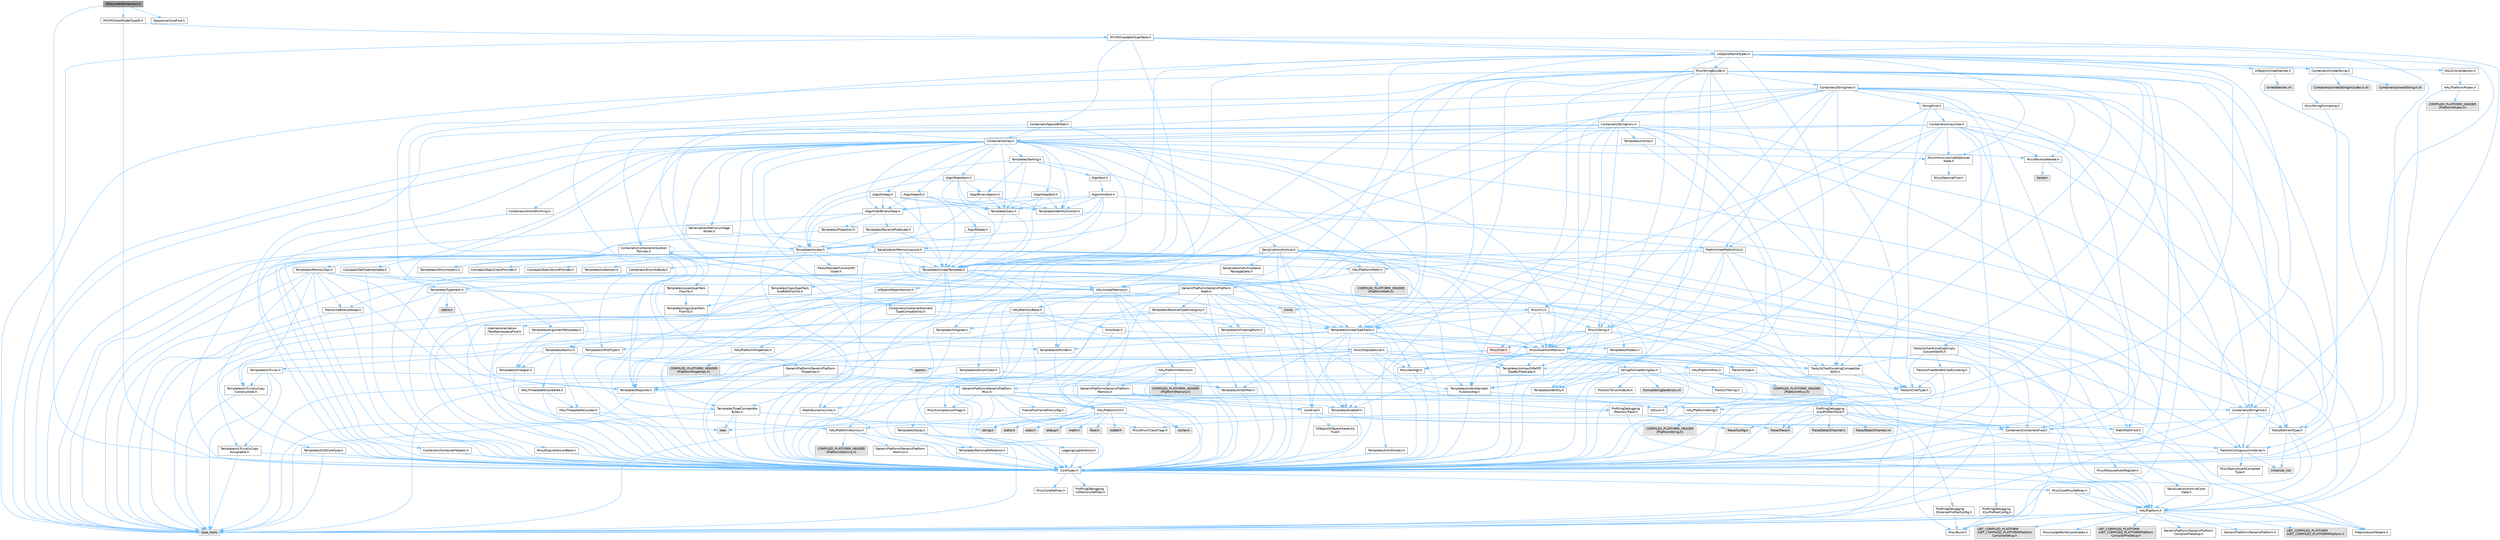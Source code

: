 digraph "IRecyclableExtension.h"
{
 // INTERACTIVE_SVG=YES
 // LATEX_PDF_SIZE
  bgcolor="transparent";
  edge [fontname=Helvetica,fontsize=10,labelfontname=Helvetica,labelfontsize=10];
  node [fontname=Helvetica,fontsize=10,shape=box,height=0.2,width=0.4];
  Node1 [id="Node000001",label="IRecyclableExtension.h",height=0.2,width=0.4,color="gray40", fillcolor="grey60", style="filled", fontcolor="black",tooltip=" "];
  Node1 -> Node2 [id="edge1_Node000001_Node000002",color="steelblue1",style="solid",tooltip=" "];
  Node2 [id="Node000002",label="CoreTypes.h",height=0.2,width=0.4,color="grey40", fillcolor="white", style="filled",URL="$dc/dec/CoreTypes_8h.html",tooltip=" "];
  Node2 -> Node3 [id="edge2_Node000002_Node000003",color="steelblue1",style="solid",tooltip=" "];
  Node3 [id="Node000003",label="HAL/Platform.h",height=0.2,width=0.4,color="grey40", fillcolor="white", style="filled",URL="$d9/dd0/Platform_8h.html",tooltip=" "];
  Node3 -> Node4 [id="edge3_Node000003_Node000004",color="steelblue1",style="solid",tooltip=" "];
  Node4 [id="Node000004",label="Misc/Build.h",height=0.2,width=0.4,color="grey40", fillcolor="white", style="filled",URL="$d3/dbb/Build_8h.html",tooltip=" "];
  Node3 -> Node5 [id="edge4_Node000003_Node000005",color="steelblue1",style="solid",tooltip=" "];
  Node5 [id="Node000005",label="Misc/LargeWorldCoordinates.h",height=0.2,width=0.4,color="grey40", fillcolor="white", style="filled",URL="$d2/dcb/LargeWorldCoordinates_8h.html",tooltip=" "];
  Node3 -> Node6 [id="edge5_Node000003_Node000006",color="steelblue1",style="solid",tooltip=" "];
  Node6 [id="Node000006",label="type_traits",height=0.2,width=0.4,color="grey60", fillcolor="#E0E0E0", style="filled",tooltip=" "];
  Node3 -> Node7 [id="edge6_Node000003_Node000007",color="steelblue1",style="solid",tooltip=" "];
  Node7 [id="Node000007",label="PreprocessorHelpers.h",height=0.2,width=0.4,color="grey40", fillcolor="white", style="filled",URL="$db/ddb/PreprocessorHelpers_8h.html",tooltip=" "];
  Node3 -> Node8 [id="edge7_Node000003_Node000008",color="steelblue1",style="solid",tooltip=" "];
  Node8 [id="Node000008",label="UBT_COMPILED_PLATFORM\l/UBT_COMPILED_PLATFORMPlatform\lCompilerPreSetup.h",height=0.2,width=0.4,color="grey60", fillcolor="#E0E0E0", style="filled",tooltip=" "];
  Node3 -> Node9 [id="edge8_Node000003_Node000009",color="steelblue1",style="solid",tooltip=" "];
  Node9 [id="Node000009",label="GenericPlatform/GenericPlatform\lCompilerPreSetup.h",height=0.2,width=0.4,color="grey40", fillcolor="white", style="filled",URL="$d9/dc8/GenericPlatformCompilerPreSetup_8h.html",tooltip=" "];
  Node3 -> Node10 [id="edge9_Node000003_Node000010",color="steelblue1",style="solid",tooltip=" "];
  Node10 [id="Node000010",label="GenericPlatform/GenericPlatform.h",height=0.2,width=0.4,color="grey40", fillcolor="white", style="filled",URL="$d6/d84/GenericPlatform_8h.html",tooltip=" "];
  Node3 -> Node11 [id="edge10_Node000003_Node000011",color="steelblue1",style="solid",tooltip=" "];
  Node11 [id="Node000011",label="UBT_COMPILED_PLATFORM\l/UBT_COMPILED_PLATFORMPlatform.h",height=0.2,width=0.4,color="grey60", fillcolor="#E0E0E0", style="filled",tooltip=" "];
  Node3 -> Node12 [id="edge11_Node000003_Node000012",color="steelblue1",style="solid",tooltip=" "];
  Node12 [id="Node000012",label="UBT_COMPILED_PLATFORM\l/UBT_COMPILED_PLATFORMPlatform\lCompilerSetup.h",height=0.2,width=0.4,color="grey60", fillcolor="#E0E0E0", style="filled",tooltip=" "];
  Node2 -> Node13 [id="edge12_Node000002_Node000013",color="steelblue1",style="solid",tooltip=" "];
  Node13 [id="Node000013",label="ProfilingDebugging\l/UMemoryDefines.h",height=0.2,width=0.4,color="grey40", fillcolor="white", style="filled",URL="$d2/da2/UMemoryDefines_8h.html",tooltip=" "];
  Node2 -> Node14 [id="edge13_Node000002_Node000014",color="steelblue1",style="solid",tooltip=" "];
  Node14 [id="Node000014",label="Misc/CoreMiscDefines.h",height=0.2,width=0.4,color="grey40", fillcolor="white", style="filled",URL="$da/d38/CoreMiscDefines_8h.html",tooltip=" "];
  Node14 -> Node3 [id="edge14_Node000014_Node000003",color="steelblue1",style="solid",tooltip=" "];
  Node14 -> Node7 [id="edge15_Node000014_Node000007",color="steelblue1",style="solid",tooltip=" "];
  Node2 -> Node15 [id="edge16_Node000002_Node000015",color="steelblue1",style="solid",tooltip=" "];
  Node15 [id="Node000015",label="Misc/CoreDefines.h",height=0.2,width=0.4,color="grey40", fillcolor="white", style="filled",URL="$d3/dd2/CoreDefines_8h.html",tooltip=" "];
  Node1 -> Node16 [id="edge17_Node000001_Node000016",color="steelblue1",style="solid",tooltip=" "];
  Node16 [id="Node000016",label="SequencerCoreFwd.h",height=0.2,width=0.4,color="grey40", fillcolor="white", style="filled",URL="$d7/dc1/SequencerCoreFwd_8h.html",tooltip=" "];
  Node1 -> Node17 [id="edge18_Node000001_Node000017",color="steelblue1",style="solid",tooltip=" "];
  Node17 [id="Node000017",label="MVVM/ViewModelTypeID.h",height=0.2,width=0.4,color="grey40", fillcolor="white", style="filled",URL="$d7/d3e/ViewModelTypeID_8h.html",tooltip=" "];
  Node17 -> Node2 [id="edge19_Node000017_Node000002",color="steelblue1",style="solid",tooltip=" "];
  Node17 -> Node18 [id="edge20_Node000017_Node000018",color="steelblue1",style="solid",tooltip=" "];
  Node18 [id="Node000018",label="MVVM/CastableTypeTable.h",height=0.2,width=0.4,color="grey40", fillcolor="white", style="filled",URL="$d4/dab/CastableTypeTable_8h.html",tooltip=" "];
  Node18 -> Node2 [id="edge21_Node000018_Node000002",color="steelblue1",style="solid",tooltip=" "];
  Node18 -> Node3 [id="edge22_Node000018_Node000003",color="steelblue1",style="solid",tooltip=" "];
  Node18 -> Node19 [id="edge23_Node000018_Node000019",color="steelblue1",style="solid",tooltip=" "];
  Node19 [id="Node000019",label="Templates/UnrealTemplate.h",height=0.2,width=0.4,color="grey40", fillcolor="white", style="filled",URL="$d4/d24/UnrealTemplate_8h.html",tooltip=" "];
  Node19 -> Node2 [id="edge24_Node000019_Node000002",color="steelblue1",style="solid",tooltip=" "];
  Node19 -> Node20 [id="edge25_Node000019_Node000020",color="steelblue1",style="solid",tooltip=" "];
  Node20 [id="Node000020",label="Templates/IsPointer.h",height=0.2,width=0.4,color="grey40", fillcolor="white", style="filled",URL="$d7/d05/IsPointer_8h.html",tooltip=" "];
  Node20 -> Node2 [id="edge26_Node000020_Node000002",color="steelblue1",style="solid",tooltip=" "];
  Node19 -> Node21 [id="edge27_Node000019_Node000021",color="steelblue1",style="solid",tooltip=" "];
  Node21 [id="Node000021",label="HAL/UnrealMemory.h",height=0.2,width=0.4,color="grey40", fillcolor="white", style="filled",URL="$d9/d96/UnrealMemory_8h.html",tooltip=" "];
  Node21 -> Node2 [id="edge28_Node000021_Node000002",color="steelblue1",style="solid",tooltip=" "];
  Node21 -> Node22 [id="edge29_Node000021_Node000022",color="steelblue1",style="solid",tooltip=" "];
  Node22 [id="Node000022",label="GenericPlatform/GenericPlatform\lMemory.h",height=0.2,width=0.4,color="grey40", fillcolor="white", style="filled",URL="$dd/d22/GenericPlatformMemory_8h.html",tooltip=" "];
  Node22 -> Node23 [id="edge30_Node000022_Node000023",color="steelblue1",style="solid",tooltip=" "];
  Node23 [id="Node000023",label="CoreFwd.h",height=0.2,width=0.4,color="grey40", fillcolor="white", style="filled",URL="$d1/d1e/CoreFwd_8h.html",tooltip=" "];
  Node23 -> Node2 [id="edge31_Node000023_Node000002",color="steelblue1",style="solid",tooltip=" "];
  Node23 -> Node24 [id="edge32_Node000023_Node000024",color="steelblue1",style="solid",tooltip=" "];
  Node24 [id="Node000024",label="Containers/ContainersFwd.h",height=0.2,width=0.4,color="grey40", fillcolor="white", style="filled",URL="$d4/d0a/ContainersFwd_8h.html",tooltip=" "];
  Node24 -> Node3 [id="edge33_Node000024_Node000003",color="steelblue1",style="solid",tooltip=" "];
  Node24 -> Node2 [id="edge34_Node000024_Node000002",color="steelblue1",style="solid",tooltip=" "];
  Node24 -> Node25 [id="edge35_Node000024_Node000025",color="steelblue1",style="solid",tooltip=" "];
  Node25 [id="Node000025",label="Traits/IsContiguousContainer.h",height=0.2,width=0.4,color="grey40", fillcolor="white", style="filled",URL="$d5/d3c/IsContiguousContainer_8h.html",tooltip=" "];
  Node25 -> Node2 [id="edge36_Node000025_Node000002",color="steelblue1",style="solid",tooltip=" "];
  Node25 -> Node26 [id="edge37_Node000025_Node000026",color="steelblue1",style="solid",tooltip=" "];
  Node26 [id="Node000026",label="Misc/StaticAssertComplete\lType.h",height=0.2,width=0.4,color="grey40", fillcolor="white", style="filled",URL="$d5/d4e/StaticAssertCompleteType_8h.html",tooltip=" "];
  Node25 -> Node27 [id="edge38_Node000025_Node000027",color="steelblue1",style="solid",tooltip=" "];
  Node27 [id="Node000027",label="initializer_list",height=0.2,width=0.4,color="grey60", fillcolor="#E0E0E0", style="filled",tooltip=" "];
  Node23 -> Node28 [id="edge39_Node000023_Node000028",color="steelblue1",style="solid",tooltip=" "];
  Node28 [id="Node000028",label="Math/MathFwd.h",height=0.2,width=0.4,color="grey40", fillcolor="white", style="filled",URL="$d2/d10/MathFwd_8h.html",tooltip=" "];
  Node28 -> Node3 [id="edge40_Node000028_Node000003",color="steelblue1",style="solid",tooltip=" "];
  Node23 -> Node29 [id="edge41_Node000023_Node000029",color="steelblue1",style="solid",tooltip=" "];
  Node29 [id="Node000029",label="UObject/UObjectHierarchy\lFwd.h",height=0.2,width=0.4,color="grey40", fillcolor="white", style="filled",URL="$d3/d13/UObjectHierarchyFwd_8h.html",tooltip=" "];
  Node22 -> Node2 [id="edge42_Node000022_Node000002",color="steelblue1",style="solid",tooltip=" "];
  Node22 -> Node30 [id="edge43_Node000022_Node000030",color="steelblue1",style="solid",tooltip=" "];
  Node30 [id="Node000030",label="HAL/PlatformString.h",height=0.2,width=0.4,color="grey40", fillcolor="white", style="filled",URL="$db/db5/PlatformString_8h.html",tooltip=" "];
  Node30 -> Node2 [id="edge44_Node000030_Node000002",color="steelblue1",style="solid",tooltip=" "];
  Node30 -> Node31 [id="edge45_Node000030_Node000031",color="steelblue1",style="solid",tooltip=" "];
  Node31 [id="Node000031",label="COMPILED_PLATFORM_HEADER\l(PlatformString.h)",height=0.2,width=0.4,color="grey60", fillcolor="#E0E0E0", style="filled",tooltip=" "];
  Node22 -> Node32 [id="edge46_Node000022_Node000032",color="steelblue1",style="solid",tooltip=" "];
  Node32 [id="Node000032",label="string.h",height=0.2,width=0.4,color="grey60", fillcolor="#E0E0E0", style="filled",tooltip=" "];
  Node22 -> Node33 [id="edge47_Node000022_Node000033",color="steelblue1",style="solid",tooltip=" "];
  Node33 [id="Node000033",label="wchar.h",height=0.2,width=0.4,color="grey60", fillcolor="#E0E0E0", style="filled",tooltip=" "];
  Node21 -> Node34 [id="edge48_Node000021_Node000034",color="steelblue1",style="solid",tooltip=" "];
  Node34 [id="Node000034",label="HAL/MemoryBase.h",height=0.2,width=0.4,color="grey40", fillcolor="white", style="filled",URL="$d6/d9f/MemoryBase_8h.html",tooltip=" "];
  Node34 -> Node2 [id="edge49_Node000034_Node000002",color="steelblue1",style="solid",tooltip=" "];
  Node34 -> Node35 [id="edge50_Node000034_Node000035",color="steelblue1",style="solid",tooltip=" "];
  Node35 [id="Node000035",label="HAL/PlatformAtomics.h",height=0.2,width=0.4,color="grey40", fillcolor="white", style="filled",URL="$d3/d36/PlatformAtomics_8h.html",tooltip=" "];
  Node35 -> Node2 [id="edge51_Node000035_Node000002",color="steelblue1",style="solid",tooltip=" "];
  Node35 -> Node36 [id="edge52_Node000035_Node000036",color="steelblue1",style="solid",tooltip=" "];
  Node36 [id="Node000036",label="GenericPlatform/GenericPlatform\lAtomics.h",height=0.2,width=0.4,color="grey40", fillcolor="white", style="filled",URL="$da/d72/GenericPlatformAtomics_8h.html",tooltip=" "];
  Node36 -> Node2 [id="edge53_Node000036_Node000002",color="steelblue1",style="solid",tooltip=" "];
  Node35 -> Node37 [id="edge54_Node000035_Node000037",color="steelblue1",style="solid",tooltip=" "];
  Node37 [id="Node000037",label="COMPILED_PLATFORM_HEADER\l(PlatformAtomics.h)",height=0.2,width=0.4,color="grey60", fillcolor="#E0E0E0", style="filled",tooltip=" "];
  Node34 -> Node38 [id="edge55_Node000034_Node000038",color="steelblue1",style="solid",tooltip=" "];
  Node38 [id="Node000038",label="HAL/PlatformCrt.h",height=0.2,width=0.4,color="grey40", fillcolor="white", style="filled",URL="$d8/d75/PlatformCrt_8h.html",tooltip=" "];
  Node38 -> Node39 [id="edge56_Node000038_Node000039",color="steelblue1",style="solid",tooltip=" "];
  Node39 [id="Node000039",label="new",height=0.2,width=0.4,color="grey60", fillcolor="#E0E0E0", style="filled",tooltip=" "];
  Node38 -> Node33 [id="edge57_Node000038_Node000033",color="steelblue1",style="solid",tooltip=" "];
  Node38 -> Node40 [id="edge58_Node000038_Node000040",color="steelblue1",style="solid",tooltip=" "];
  Node40 [id="Node000040",label="stddef.h",height=0.2,width=0.4,color="grey60", fillcolor="#E0E0E0", style="filled",tooltip=" "];
  Node38 -> Node41 [id="edge59_Node000038_Node000041",color="steelblue1",style="solid",tooltip=" "];
  Node41 [id="Node000041",label="stdlib.h",height=0.2,width=0.4,color="grey60", fillcolor="#E0E0E0", style="filled",tooltip=" "];
  Node38 -> Node42 [id="edge60_Node000038_Node000042",color="steelblue1",style="solid",tooltip=" "];
  Node42 [id="Node000042",label="stdio.h",height=0.2,width=0.4,color="grey60", fillcolor="#E0E0E0", style="filled",tooltip=" "];
  Node38 -> Node43 [id="edge61_Node000038_Node000043",color="steelblue1",style="solid",tooltip=" "];
  Node43 [id="Node000043",label="stdarg.h",height=0.2,width=0.4,color="grey60", fillcolor="#E0E0E0", style="filled",tooltip=" "];
  Node38 -> Node44 [id="edge62_Node000038_Node000044",color="steelblue1",style="solid",tooltip=" "];
  Node44 [id="Node000044",label="math.h",height=0.2,width=0.4,color="grey60", fillcolor="#E0E0E0", style="filled",tooltip=" "];
  Node38 -> Node45 [id="edge63_Node000038_Node000045",color="steelblue1",style="solid",tooltip=" "];
  Node45 [id="Node000045",label="float.h",height=0.2,width=0.4,color="grey60", fillcolor="#E0E0E0", style="filled",tooltip=" "];
  Node38 -> Node32 [id="edge64_Node000038_Node000032",color="steelblue1",style="solid",tooltip=" "];
  Node34 -> Node46 [id="edge65_Node000034_Node000046",color="steelblue1",style="solid",tooltip=" "];
  Node46 [id="Node000046",label="Misc/Exec.h",height=0.2,width=0.4,color="grey40", fillcolor="white", style="filled",URL="$de/ddb/Exec_8h.html",tooltip=" "];
  Node46 -> Node2 [id="edge66_Node000046_Node000002",color="steelblue1",style="solid",tooltip=" "];
  Node46 -> Node47 [id="edge67_Node000046_Node000047",color="steelblue1",style="solid",tooltip=" "];
  Node47 [id="Node000047",label="Misc/AssertionMacros.h",height=0.2,width=0.4,color="grey40", fillcolor="white", style="filled",URL="$d0/dfa/AssertionMacros_8h.html",tooltip=" "];
  Node47 -> Node2 [id="edge68_Node000047_Node000002",color="steelblue1",style="solid",tooltip=" "];
  Node47 -> Node3 [id="edge69_Node000047_Node000003",color="steelblue1",style="solid",tooltip=" "];
  Node47 -> Node48 [id="edge70_Node000047_Node000048",color="steelblue1",style="solid",tooltip=" "];
  Node48 [id="Node000048",label="HAL/PlatformMisc.h",height=0.2,width=0.4,color="grey40", fillcolor="white", style="filled",URL="$d0/df5/PlatformMisc_8h.html",tooltip=" "];
  Node48 -> Node2 [id="edge71_Node000048_Node000002",color="steelblue1",style="solid",tooltip=" "];
  Node48 -> Node49 [id="edge72_Node000048_Node000049",color="steelblue1",style="solid",tooltip=" "];
  Node49 [id="Node000049",label="GenericPlatform/GenericPlatform\lMisc.h",height=0.2,width=0.4,color="grey40", fillcolor="white", style="filled",URL="$db/d9a/GenericPlatformMisc_8h.html",tooltip=" "];
  Node49 -> Node50 [id="edge73_Node000049_Node000050",color="steelblue1",style="solid",tooltip=" "];
  Node50 [id="Node000050",label="Containers/StringFwd.h",height=0.2,width=0.4,color="grey40", fillcolor="white", style="filled",URL="$df/d37/StringFwd_8h.html",tooltip=" "];
  Node50 -> Node2 [id="edge74_Node000050_Node000002",color="steelblue1",style="solid",tooltip=" "];
  Node50 -> Node51 [id="edge75_Node000050_Node000051",color="steelblue1",style="solid",tooltip=" "];
  Node51 [id="Node000051",label="Traits/ElementType.h",height=0.2,width=0.4,color="grey40", fillcolor="white", style="filled",URL="$d5/d4f/ElementType_8h.html",tooltip=" "];
  Node51 -> Node3 [id="edge76_Node000051_Node000003",color="steelblue1",style="solid",tooltip=" "];
  Node51 -> Node27 [id="edge77_Node000051_Node000027",color="steelblue1",style="solid",tooltip=" "];
  Node51 -> Node6 [id="edge78_Node000051_Node000006",color="steelblue1",style="solid",tooltip=" "];
  Node50 -> Node25 [id="edge79_Node000050_Node000025",color="steelblue1",style="solid",tooltip=" "];
  Node49 -> Node23 [id="edge80_Node000049_Node000023",color="steelblue1",style="solid",tooltip=" "];
  Node49 -> Node2 [id="edge81_Node000049_Node000002",color="steelblue1",style="solid",tooltip=" "];
  Node49 -> Node52 [id="edge82_Node000049_Node000052",color="steelblue1",style="solid",tooltip=" "];
  Node52 [id="Node000052",label="FramePro/FrameProConfig.h",height=0.2,width=0.4,color="grey40", fillcolor="white", style="filled",URL="$d7/d90/FrameProConfig_8h.html",tooltip=" "];
  Node49 -> Node38 [id="edge83_Node000049_Node000038",color="steelblue1",style="solid",tooltip=" "];
  Node49 -> Node53 [id="edge84_Node000049_Node000053",color="steelblue1",style="solid",tooltip=" "];
  Node53 [id="Node000053",label="Math/NumericLimits.h",height=0.2,width=0.4,color="grey40", fillcolor="white", style="filled",URL="$df/d1b/NumericLimits_8h.html",tooltip=" "];
  Node53 -> Node2 [id="edge85_Node000053_Node000002",color="steelblue1",style="solid",tooltip=" "];
  Node49 -> Node54 [id="edge86_Node000049_Node000054",color="steelblue1",style="solid",tooltip=" "];
  Node54 [id="Node000054",label="Misc/CompressionFlags.h",height=0.2,width=0.4,color="grey40", fillcolor="white", style="filled",URL="$d9/d76/CompressionFlags_8h.html",tooltip=" "];
  Node49 -> Node55 [id="edge87_Node000049_Node000055",color="steelblue1",style="solid",tooltip=" "];
  Node55 [id="Node000055",label="Misc/EnumClassFlags.h",height=0.2,width=0.4,color="grey40", fillcolor="white", style="filled",URL="$d8/de7/EnumClassFlags_8h.html",tooltip=" "];
  Node49 -> Node56 [id="edge88_Node000049_Node000056",color="steelblue1",style="solid",tooltip=" "];
  Node56 [id="Node000056",label="ProfilingDebugging\l/CsvProfilerConfig.h",height=0.2,width=0.4,color="grey40", fillcolor="white", style="filled",URL="$d3/d88/CsvProfilerConfig_8h.html",tooltip=" "];
  Node56 -> Node4 [id="edge89_Node000056_Node000004",color="steelblue1",style="solid",tooltip=" "];
  Node49 -> Node57 [id="edge90_Node000049_Node000057",color="steelblue1",style="solid",tooltip=" "];
  Node57 [id="Node000057",label="ProfilingDebugging\l/ExternalProfilerConfig.h",height=0.2,width=0.4,color="grey40", fillcolor="white", style="filled",URL="$d3/dbb/ExternalProfilerConfig_8h.html",tooltip=" "];
  Node57 -> Node4 [id="edge91_Node000057_Node000004",color="steelblue1",style="solid",tooltip=" "];
  Node48 -> Node58 [id="edge92_Node000048_Node000058",color="steelblue1",style="solid",tooltip=" "];
  Node58 [id="Node000058",label="COMPILED_PLATFORM_HEADER\l(PlatformMisc.h)",height=0.2,width=0.4,color="grey60", fillcolor="#E0E0E0", style="filled",tooltip=" "];
  Node48 -> Node59 [id="edge93_Node000048_Node000059",color="steelblue1",style="solid",tooltip=" "];
  Node59 [id="Node000059",label="ProfilingDebugging\l/CpuProfilerTrace.h",height=0.2,width=0.4,color="grey40", fillcolor="white", style="filled",URL="$da/dcb/CpuProfilerTrace_8h.html",tooltip=" "];
  Node59 -> Node2 [id="edge94_Node000059_Node000002",color="steelblue1",style="solid",tooltip=" "];
  Node59 -> Node24 [id="edge95_Node000059_Node000024",color="steelblue1",style="solid",tooltip=" "];
  Node59 -> Node35 [id="edge96_Node000059_Node000035",color="steelblue1",style="solid",tooltip=" "];
  Node59 -> Node7 [id="edge97_Node000059_Node000007",color="steelblue1",style="solid",tooltip=" "];
  Node59 -> Node4 [id="edge98_Node000059_Node000004",color="steelblue1",style="solid",tooltip=" "];
  Node59 -> Node60 [id="edge99_Node000059_Node000060",color="steelblue1",style="solid",tooltip=" "];
  Node60 [id="Node000060",label="Trace/Config.h",height=0.2,width=0.4,color="grey60", fillcolor="#E0E0E0", style="filled",tooltip=" "];
  Node59 -> Node61 [id="edge100_Node000059_Node000061",color="steelblue1",style="solid",tooltip=" "];
  Node61 [id="Node000061",label="Trace/Detail/Channel.h",height=0.2,width=0.4,color="grey60", fillcolor="#E0E0E0", style="filled",tooltip=" "];
  Node59 -> Node62 [id="edge101_Node000059_Node000062",color="steelblue1",style="solid",tooltip=" "];
  Node62 [id="Node000062",label="Trace/Detail/Channel.inl",height=0.2,width=0.4,color="grey60", fillcolor="#E0E0E0", style="filled",tooltip=" "];
  Node59 -> Node63 [id="edge102_Node000059_Node000063",color="steelblue1",style="solid",tooltip=" "];
  Node63 [id="Node000063",label="Trace/Trace.h",height=0.2,width=0.4,color="grey60", fillcolor="#E0E0E0", style="filled",tooltip=" "];
  Node47 -> Node7 [id="edge103_Node000047_Node000007",color="steelblue1",style="solid",tooltip=" "];
  Node47 -> Node64 [id="edge104_Node000047_Node000064",color="steelblue1",style="solid",tooltip=" "];
  Node64 [id="Node000064",label="Templates/EnableIf.h",height=0.2,width=0.4,color="grey40", fillcolor="white", style="filled",URL="$d7/d60/EnableIf_8h.html",tooltip=" "];
  Node64 -> Node2 [id="edge105_Node000064_Node000002",color="steelblue1",style="solid",tooltip=" "];
  Node47 -> Node65 [id="edge106_Node000047_Node000065",color="steelblue1",style="solid",tooltip=" "];
  Node65 [id="Node000065",label="Templates/IsArrayOrRefOf\lTypeByPredicate.h",height=0.2,width=0.4,color="grey40", fillcolor="white", style="filled",URL="$d6/da1/IsArrayOrRefOfTypeByPredicate_8h.html",tooltip=" "];
  Node65 -> Node2 [id="edge107_Node000065_Node000002",color="steelblue1",style="solid",tooltip=" "];
  Node47 -> Node66 [id="edge108_Node000047_Node000066",color="steelblue1",style="solid",tooltip=" "];
  Node66 [id="Node000066",label="Templates/IsValidVariadic\lFunctionArg.h",height=0.2,width=0.4,color="grey40", fillcolor="white", style="filled",URL="$d0/dc8/IsValidVariadicFunctionArg_8h.html",tooltip=" "];
  Node66 -> Node2 [id="edge109_Node000066_Node000002",color="steelblue1",style="solid",tooltip=" "];
  Node66 -> Node67 [id="edge110_Node000066_Node000067",color="steelblue1",style="solid",tooltip=" "];
  Node67 [id="Node000067",label="IsEnum.h",height=0.2,width=0.4,color="grey40", fillcolor="white", style="filled",URL="$d4/de5/IsEnum_8h.html",tooltip=" "];
  Node66 -> Node6 [id="edge111_Node000066_Node000006",color="steelblue1",style="solid",tooltip=" "];
  Node47 -> Node68 [id="edge112_Node000047_Node000068",color="steelblue1",style="solid",tooltip=" "];
  Node68 [id="Node000068",label="Traits/IsCharEncodingCompatible\lWith.h",height=0.2,width=0.4,color="grey40", fillcolor="white", style="filled",URL="$df/dd1/IsCharEncodingCompatibleWith_8h.html",tooltip=" "];
  Node68 -> Node6 [id="edge113_Node000068_Node000006",color="steelblue1",style="solid",tooltip=" "];
  Node68 -> Node69 [id="edge114_Node000068_Node000069",color="steelblue1",style="solid",tooltip=" "];
  Node69 [id="Node000069",label="Traits/IsCharType.h",height=0.2,width=0.4,color="grey40", fillcolor="white", style="filled",URL="$db/d51/IsCharType_8h.html",tooltip=" "];
  Node69 -> Node2 [id="edge115_Node000069_Node000002",color="steelblue1",style="solid",tooltip=" "];
  Node47 -> Node70 [id="edge116_Node000047_Node000070",color="steelblue1",style="solid",tooltip=" "];
  Node70 [id="Node000070",label="Misc/VarArgs.h",height=0.2,width=0.4,color="grey40", fillcolor="white", style="filled",URL="$d5/d6f/VarArgs_8h.html",tooltip=" "];
  Node70 -> Node2 [id="edge117_Node000070_Node000002",color="steelblue1",style="solid",tooltip=" "];
  Node47 -> Node71 [id="edge118_Node000047_Node000071",color="steelblue1",style="solid",tooltip=" "];
  Node71 [id="Node000071",label="String/FormatStringSan.h",height=0.2,width=0.4,color="grey40", fillcolor="white", style="filled",URL="$d3/d8b/FormatStringSan_8h.html",tooltip=" "];
  Node71 -> Node6 [id="edge119_Node000071_Node000006",color="steelblue1",style="solid",tooltip=" "];
  Node71 -> Node2 [id="edge120_Node000071_Node000002",color="steelblue1",style="solid",tooltip=" "];
  Node71 -> Node72 [id="edge121_Node000071_Node000072",color="steelblue1",style="solid",tooltip=" "];
  Node72 [id="Node000072",label="Templates/Requires.h",height=0.2,width=0.4,color="grey40", fillcolor="white", style="filled",URL="$dc/d96/Requires_8h.html",tooltip=" "];
  Node72 -> Node64 [id="edge122_Node000072_Node000064",color="steelblue1",style="solid",tooltip=" "];
  Node72 -> Node6 [id="edge123_Node000072_Node000006",color="steelblue1",style="solid",tooltip=" "];
  Node71 -> Node73 [id="edge124_Node000071_Node000073",color="steelblue1",style="solid",tooltip=" "];
  Node73 [id="Node000073",label="Templates/Identity.h",height=0.2,width=0.4,color="grey40", fillcolor="white", style="filled",URL="$d0/dd5/Identity_8h.html",tooltip=" "];
  Node71 -> Node66 [id="edge125_Node000071_Node000066",color="steelblue1",style="solid",tooltip=" "];
  Node71 -> Node69 [id="edge126_Node000071_Node000069",color="steelblue1",style="solid",tooltip=" "];
  Node71 -> Node74 [id="edge127_Node000071_Node000074",color="steelblue1",style="solid",tooltip=" "];
  Node74 [id="Node000074",label="Traits/IsTEnumAsByte.h",height=0.2,width=0.4,color="grey40", fillcolor="white", style="filled",URL="$d1/de6/IsTEnumAsByte_8h.html",tooltip=" "];
  Node71 -> Node75 [id="edge128_Node000071_Node000075",color="steelblue1",style="solid",tooltip=" "];
  Node75 [id="Node000075",label="Traits/IsTString.h",height=0.2,width=0.4,color="grey40", fillcolor="white", style="filled",URL="$d0/df8/IsTString_8h.html",tooltip=" "];
  Node75 -> Node24 [id="edge129_Node000075_Node000024",color="steelblue1",style="solid",tooltip=" "];
  Node71 -> Node24 [id="edge130_Node000071_Node000024",color="steelblue1",style="solid",tooltip=" "];
  Node71 -> Node76 [id="edge131_Node000071_Node000076",color="steelblue1",style="solid",tooltip=" "];
  Node76 [id="Node000076",label="FormatStringSanErrors.inl",height=0.2,width=0.4,color="grey60", fillcolor="#E0E0E0", style="filled",tooltip=" "];
  Node47 -> Node77 [id="edge132_Node000047_Node000077",color="steelblue1",style="solid",tooltip=" "];
  Node77 [id="Node000077",label="atomic",height=0.2,width=0.4,color="grey60", fillcolor="#E0E0E0", style="filled",tooltip=" "];
  Node34 -> Node78 [id="edge133_Node000034_Node000078",color="steelblue1",style="solid",tooltip=" "];
  Node78 [id="Node000078",label="Misc/OutputDevice.h",height=0.2,width=0.4,color="grey40", fillcolor="white", style="filled",URL="$d7/d32/OutputDevice_8h.html",tooltip=" "];
  Node78 -> Node23 [id="edge134_Node000078_Node000023",color="steelblue1",style="solid",tooltip=" "];
  Node78 -> Node2 [id="edge135_Node000078_Node000002",color="steelblue1",style="solid",tooltip=" "];
  Node78 -> Node79 [id="edge136_Node000078_Node000079",color="steelblue1",style="solid",tooltip=" "];
  Node79 [id="Node000079",label="Logging/LogVerbosity.h",height=0.2,width=0.4,color="grey40", fillcolor="white", style="filled",URL="$d2/d8f/LogVerbosity_8h.html",tooltip=" "];
  Node79 -> Node2 [id="edge137_Node000079_Node000002",color="steelblue1",style="solid",tooltip=" "];
  Node78 -> Node70 [id="edge138_Node000078_Node000070",color="steelblue1",style="solid",tooltip=" "];
  Node78 -> Node65 [id="edge139_Node000078_Node000065",color="steelblue1",style="solid",tooltip=" "];
  Node78 -> Node66 [id="edge140_Node000078_Node000066",color="steelblue1",style="solid",tooltip=" "];
  Node78 -> Node68 [id="edge141_Node000078_Node000068",color="steelblue1",style="solid",tooltip=" "];
  Node34 -> Node80 [id="edge142_Node000034_Node000080",color="steelblue1",style="solid",tooltip=" "];
  Node80 [id="Node000080",label="Templates/Atomic.h",height=0.2,width=0.4,color="grey40", fillcolor="white", style="filled",URL="$d3/d91/Atomic_8h.html",tooltip=" "];
  Node80 -> Node81 [id="edge143_Node000080_Node000081",color="steelblue1",style="solid",tooltip=" "];
  Node81 [id="Node000081",label="HAL/ThreadSafeCounter.h",height=0.2,width=0.4,color="grey40", fillcolor="white", style="filled",URL="$dc/dc9/ThreadSafeCounter_8h.html",tooltip=" "];
  Node81 -> Node2 [id="edge144_Node000081_Node000002",color="steelblue1",style="solid",tooltip=" "];
  Node81 -> Node35 [id="edge145_Node000081_Node000035",color="steelblue1",style="solid",tooltip=" "];
  Node80 -> Node82 [id="edge146_Node000080_Node000082",color="steelblue1",style="solid",tooltip=" "];
  Node82 [id="Node000082",label="HAL/ThreadSafeCounter64.h",height=0.2,width=0.4,color="grey40", fillcolor="white", style="filled",URL="$d0/d12/ThreadSafeCounter64_8h.html",tooltip=" "];
  Node82 -> Node2 [id="edge147_Node000082_Node000002",color="steelblue1",style="solid",tooltip=" "];
  Node82 -> Node81 [id="edge148_Node000082_Node000081",color="steelblue1",style="solid",tooltip=" "];
  Node80 -> Node83 [id="edge149_Node000080_Node000083",color="steelblue1",style="solid",tooltip=" "];
  Node83 [id="Node000083",label="Templates/IsIntegral.h",height=0.2,width=0.4,color="grey40", fillcolor="white", style="filled",URL="$da/d64/IsIntegral_8h.html",tooltip=" "];
  Node83 -> Node2 [id="edge150_Node000083_Node000002",color="steelblue1",style="solid",tooltip=" "];
  Node80 -> Node84 [id="edge151_Node000080_Node000084",color="steelblue1",style="solid",tooltip=" "];
  Node84 [id="Node000084",label="Templates/IsTrivial.h",height=0.2,width=0.4,color="grey40", fillcolor="white", style="filled",URL="$da/d4c/IsTrivial_8h.html",tooltip=" "];
  Node84 -> Node85 [id="edge152_Node000084_Node000085",color="steelblue1",style="solid",tooltip=" "];
  Node85 [id="Node000085",label="Templates/AndOrNot.h",height=0.2,width=0.4,color="grey40", fillcolor="white", style="filled",URL="$db/d0a/AndOrNot_8h.html",tooltip=" "];
  Node85 -> Node2 [id="edge153_Node000085_Node000002",color="steelblue1",style="solid",tooltip=" "];
  Node84 -> Node86 [id="edge154_Node000084_Node000086",color="steelblue1",style="solid",tooltip=" "];
  Node86 [id="Node000086",label="Templates/IsTriviallyCopy\lConstructible.h",height=0.2,width=0.4,color="grey40", fillcolor="white", style="filled",URL="$d3/d78/IsTriviallyCopyConstructible_8h.html",tooltip=" "];
  Node86 -> Node2 [id="edge155_Node000086_Node000002",color="steelblue1",style="solid",tooltip=" "];
  Node86 -> Node6 [id="edge156_Node000086_Node000006",color="steelblue1",style="solid",tooltip=" "];
  Node84 -> Node87 [id="edge157_Node000084_Node000087",color="steelblue1",style="solid",tooltip=" "];
  Node87 [id="Node000087",label="Templates/IsTriviallyCopy\lAssignable.h",height=0.2,width=0.4,color="grey40", fillcolor="white", style="filled",URL="$d2/df2/IsTriviallyCopyAssignable_8h.html",tooltip=" "];
  Node87 -> Node2 [id="edge158_Node000087_Node000002",color="steelblue1",style="solid",tooltip=" "];
  Node87 -> Node6 [id="edge159_Node000087_Node000006",color="steelblue1",style="solid",tooltip=" "];
  Node84 -> Node6 [id="edge160_Node000084_Node000006",color="steelblue1",style="solid",tooltip=" "];
  Node80 -> Node88 [id="edge161_Node000080_Node000088",color="steelblue1",style="solid",tooltip=" "];
  Node88 [id="Node000088",label="Traits/IntType.h",height=0.2,width=0.4,color="grey40", fillcolor="white", style="filled",URL="$d7/deb/IntType_8h.html",tooltip=" "];
  Node88 -> Node3 [id="edge162_Node000088_Node000003",color="steelblue1",style="solid",tooltip=" "];
  Node80 -> Node77 [id="edge163_Node000080_Node000077",color="steelblue1",style="solid",tooltip=" "];
  Node21 -> Node89 [id="edge164_Node000021_Node000089",color="steelblue1",style="solid",tooltip=" "];
  Node89 [id="Node000089",label="HAL/PlatformMemory.h",height=0.2,width=0.4,color="grey40", fillcolor="white", style="filled",URL="$de/d68/PlatformMemory_8h.html",tooltip=" "];
  Node89 -> Node2 [id="edge165_Node000089_Node000002",color="steelblue1",style="solid",tooltip=" "];
  Node89 -> Node22 [id="edge166_Node000089_Node000022",color="steelblue1",style="solid",tooltip=" "];
  Node89 -> Node90 [id="edge167_Node000089_Node000090",color="steelblue1",style="solid",tooltip=" "];
  Node90 [id="Node000090",label="COMPILED_PLATFORM_HEADER\l(PlatformMemory.h)",height=0.2,width=0.4,color="grey60", fillcolor="#E0E0E0", style="filled",tooltip=" "];
  Node21 -> Node91 [id="edge168_Node000021_Node000091",color="steelblue1",style="solid",tooltip=" "];
  Node91 [id="Node000091",label="ProfilingDebugging\l/MemoryTrace.h",height=0.2,width=0.4,color="grey40", fillcolor="white", style="filled",URL="$da/dd7/MemoryTrace_8h.html",tooltip=" "];
  Node91 -> Node3 [id="edge169_Node000091_Node000003",color="steelblue1",style="solid",tooltip=" "];
  Node91 -> Node55 [id="edge170_Node000091_Node000055",color="steelblue1",style="solid",tooltip=" "];
  Node91 -> Node60 [id="edge171_Node000091_Node000060",color="steelblue1",style="solid",tooltip=" "];
  Node91 -> Node63 [id="edge172_Node000091_Node000063",color="steelblue1",style="solid",tooltip=" "];
  Node21 -> Node20 [id="edge173_Node000021_Node000020",color="steelblue1",style="solid",tooltip=" "];
  Node19 -> Node92 [id="edge174_Node000019_Node000092",color="steelblue1",style="solid",tooltip=" "];
  Node92 [id="Node000092",label="Templates/CopyQualifiers\lAndRefsFromTo.h",height=0.2,width=0.4,color="grey40", fillcolor="white", style="filled",URL="$d3/db3/CopyQualifiersAndRefsFromTo_8h.html",tooltip=" "];
  Node92 -> Node93 [id="edge175_Node000092_Node000093",color="steelblue1",style="solid",tooltip=" "];
  Node93 [id="Node000093",label="Templates/CopyQualifiers\lFromTo.h",height=0.2,width=0.4,color="grey40", fillcolor="white", style="filled",URL="$d5/db4/CopyQualifiersFromTo_8h.html",tooltip=" "];
  Node19 -> Node94 [id="edge176_Node000019_Node000094",color="steelblue1",style="solid",tooltip=" "];
  Node94 [id="Node000094",label="Templates/UnrealTypeTraits.h",height=0.2,width=0.4,color="grey40", fillcolor="white", style="filled",URL="$d2/d2d/UnrealTypeTraits_8h.html",tooltip=" "];
  Node94 -> Node2 [id="edge177_Node000094_Node000002",color="steelblue1",style="solid",tooltip=" "];
  Node94 -> Node20 [id="edge178_Node000094_Node000020",color="steelblue1",style="solid",tooltip=" "];
  Node94 -> Node47 [id="edge179_Node000094_Node000047",color="steelblue1",style="solid",tooltip=" "];
  Node94 -> Node85 [id="edge180_Node000094_Node000085",color="steelblue1",style="solid",tooltip=" "];
  Node94 -> Node64 [id="edge181_Node000094_Node000064",color="steelblue1",style="solid",tooltip=" "];
  Node94 -> Node95 [id="edge182_Node000094_Node000095",color="steelblue1",style="solid",tooltip=" "];
  Node95 [id="Node000095",label="Templates/IsArithmetic.h",height=0.2,width=0.4,color="grey40", fillcolor="white", style="filled",URL="$d2/d5d/IsArithmetic_8h.html",tooltip=" "];
  Node95 -> Node2 [id="edge183_Node000095_Node000002",color="steelblue1",style="solid",tooltip=" "];
  Node94 -> Node67 [id="edge184_Node000094_Node000067",color="steelblue1",style="solid",tooltip=" "];
  Node94 -> Node96 [id="edge185_Node000094_Node000096",color="steelblue1",style="solid",tooltip=" "];
  Node96 [id="Node000096",label="Templates/Models.h",height=0.2,width=0.4,color="grey40", fillcolor="white", style="filled",URL="$d3/d0c/Models_8h.html",tooltip=" "];
  Node96 -> Node73 [id="edge186_Node000096_Node000073",color="steelblue1",style="solid",tooltip=" "];
  Node94 -> Node97 [id="edge187_Node000094_Node000097",color="steelblue1",style="solid",tooltip=" "];
  Node97 [id="Node000097",label="Templates/IsPODType.h",height=0.2,width=0.4,color="grey40", fillcolor="white", style="filled",URL="$d7/db1/IsPODType_8h.html",tooltip=" "];
  Node97 -> Node2 [id="edge188_Node000097_Node000002",color="steelblue1",style="solid",tooltip=" "];
  Node94 -> Node98 [id="edge189_Node000094_Node000098",color="steelblue1",style="solid",tooltip=" "];
  Node98 [id="Node000098",label="Templates/IsUECoreType.h",height=0.2,width=0.4,color="grey40", fillcolor="white", style="filled",URL="$d1/db8/IsUECoreType_8h.html",tooltip=" "];
  Node98 -> Node2 [id="edge190_Node000098_Node000002",color="steelblue1",style="solid",tooltip=" "];
  Node98 -> Node6 [id="edge191_Node000098_Node000006",color="steelblue1",style="solid",tooltip=" "];
  Node94 -> Node86 [id="edge192_Node000094_Node000086",color="steelblue1",style="solid",tooltip=" "];
  Node19 -> Node99 [id="edge193_Node000019_Node000099",color="steelblue1",style="solid",tooltip=" "];
  Node99 [id="Node000099",label="Templates/RemoveReference.h",height=0.2,width=0.4,color="grey40", fillcolor="white", style="filled",URL="$da/dbe/RemoveReference_8h.html",tooltip=" "];
  Node99 -> Node2 [id="edge194_Node000099_Node000002",color="steelblue1",style="solid",tooltip=" "];
  Node19 -> Node72 [id="edge195_Node000019_Node000072",color="steelblue1",style="solid",tooltip=" "];
  Node19 -> Node100 [id="edge196_Node000019_Node000100",color="steelblue1",style="solid",tooltip=" "];
  Node100 [id="Node000100",label="Templates/TypeCompatible\lBytes.h",height=0.2,width=0.4,color="grey40", fillcolor="white", style="filled",URL="$df/d0a/TypeCompatibleBytes_8h.html",tooltip=" "];
  Node100 -> Node2 [id="edge197_Node000100_Node000002",color="steelblue1",style="solid",tooltip=" "];
  Node100 -> Node32 [id="edge198_Node000100_Node000032",color="steelblue1",style="solid",tooltip=" "];
  Node100 -> Node39 [id="edge199_Node000100_Node000039",color="steelblue1",style="solid",tooltip=" "];
  Node100 -> Node6 [id="edge200_Node000100_Node000006",color="steelblue1",style="solid",tooltip=" "];
  Node19 -> Node73 [id="edge201_Node000019_Node000073",color="steelblue1",style="solid",tooltip=" "];
  Node19 -> Node25 [id="edge202_Node000019_Node000025",color="steelblue1",style="solid",tooltip=" "];
  Node19 -> Node101 [id="edge203_Node000019_Node000101",color="steelblue1",style="solid",tooltip=" "];
  Node101 [id="Node000101",label="Traits/UseBitwiseSwap.h",height=0.2,width=0.4,color="grey40", fillcolor="white", style="filled",URL="$db/df3/UseBitwiseSwap_8h.html",tooltip=" "];
  Node101 -> Node2 [id="edge204_Node000101_Node000002",color="steelblue1",style="solid",tooltip=" "];
  Node101 -> Node6 [id="edge205_Node000101_Node000006",color="steelblue1",style="solid",tooltip=" "];
  Node19 -> Node6 [id="edge206_Node000019_Node000006",color="steelblue1",style="solid",tooltip=" "];
  Node18 -> Node102 [id="edge207_Node000018_Node000102",color="steelblue1",style="solid",tooltip=" "];
  Node102 [id="Node000102",label="Containers/SparseBitSet.h",height=0.2,width=0.4,color="grey40", fillcolor="white", style="filled",URL="$d5/d37/SparseBitSet_8h.html",tooltip=" "];
  Node102 -> Node2 [id="edge208_Node000102_Node000002",color="steelblue1",style="solid",tooltip=" "];
  Node102 -> Node19 [id="edge209_Node000102_Node000019",color="steelblue1",style="solid",tooltip=" "];
  Node102 -> Node103 [id="edge210_Node000102_Node000103",color="steelblue1",style="solid",tooltip=" "];
  Node103 [id="Node000103",label="Containers/Array.h",height=0.2,width=0.4,color="grey40", fillcolor="white", style="filled",URL="$df/dd0/Array_8h.html",tooltip=" "];
  Node103 -> Node2 [id="edge211_Node000103_Node000002",color="steelblue1",style="solid",tooltip=" "];
  Node103 -> Node47 [id="edge212_Node000103_Node000047",color="steelblue1",style="solid",tooltip=" "];
  Node103 -> Node104 [id="edge213_Node000103_Node000104",color="steelblue1",style="solid",tooltip=" "];
  Node104 [id="Node000104",label="Misc/IntrusiveUnsetOptional\lState.h",height=0.2,width=0.4,color="grey40", fillcolor="white", style="filled",URL="$d2/d0a/IntrusiveUnsetOptionalState_8h.html",tooltip=" "];
  Node104 -> Node105 [id="edge214_Node000104_Node000105",color="steelblue1",style="solid",tooltip=" "];
  Node105 [id="Node000105",label="Misc/OptionalFwd.h",height=0.2,width=0.4,color="grey40", fillcolor="white", style="filled",URL="$dc/d50/OptionalFwd_8h.html",tooltip=" "];
  Node103 -> Node106 [id="edge215_Node000103_Node000106",color="steelblue1",style="solid",tooltip=" "];
  Node106 [id="Node000106",label="Misc/ReverseIterate.h",height=0.2,width=0.4,color="grey40", fillcolor="white", style="filled",URL="$db/de3/ReverseIterate_8h.html",tooltip=" "];
  Node106 -> Node3 [id="edge216_Node000106_Node000003",color="steelblue1",style="solid",tooltip=" "];
  Node106 -> Node107 [id="edge217_Node000106_Node000107",color="steelblue1",style="solid",tooltip=" "];
  Node107 [id="Node000107",label="iterator",height=0.2,width=0.4,color="grey60", fillcolor="#E0E0E0", style="filled",tooltip=" "];
  Node103 -> Node21 [id="edge218_Node000103_Node000021",color="steelblue1",style="solid",tooltip=" "];
  Node103 -> Node94 [id="edge219_Node000103_Node000094",color="steelblue1",style="solid",tooltip=" "];
  Node103 -> Node19 [id="edge220_Node000103_Node000019",color="steelblue1",style="solid",tooltip=" "];
  Node103 -> Node108 [id="edge221_Node000103_Node000108",color="steelblue1",style="solid",tooltip=" "];
  Node108 [id="Node000108",label="Containers/AllowShrinking.h",height=0.2,width=0.4,color="grey40", fillcolor="white", style="filled",URL="$d7/d1a/AllowShrinking_8h.html",tooltip=" "];
  Node108 -> Node2 [id="edge222_Node000108_Node000002",color="steelblue1",style="solid",tooltip=" "];
  Node103 -> Node109 [id="edge223_Node000103_Node000109",color="steelblue1",style="solid",tooltip=" "];
  Node109 [id="Node000109",label="Containers/ContainerAllocation\lPolicies.h",height=0.2,width=0.4,color="grey40", fillcolor="white", style="filled",URL="$d7/dff/ContainerAllocationPolicies_8h.html",tooltip=" "];
  Node109 -> Node2 [id="edge224_Node000109_Node000002",color="steelblue1",style="solid",tooltip=" "];
  Node109 -> Node110 [id="edge225_Node000109_Node000110",color="steelblue1",style="solid",tooltip=" "];
  Node110 [id="Node000110",label="Containers/ContainerHelpers.h",height=0.2,width=0.4,color="grey40", fillcolor="white", style="filled",URL="$d7/d33/ContainerHelpers_8h.html",tooltip=" "];
  Node110 -> Node2 [id="edge226_Node000110_Node000002",color="steelblue1",style="solid",tooltip=" "];
  Node109 -> Node109 [id="edge227_Node000109_Node000109",color="steelblue1",style="solid",tooltip=" "];
  Node109 -> Node111 [id="edge228_Node000109_Node000111",color="steelblue1",style="solid",tooltip=" "];
  Node111 [id="Node000111",label="HAL/PlatformMath.h",height=0.2,width=0.4,color="grey40", fillcolor="white", style="filled",URL="$dc/d53/PlatformMath_8h.html",tooltip=" "];
  Node111 -> Node2 [id="edge229_Node000111_Node000002",color="steelblue1",style="solid",tooltip=" "];
  Node111 -> Node112 [id="edge230_Node000111_Node000112",color="steelblue1",style="solid",tooltip=" "];
  Node112 [id="Node000112",label="GenericPlatform/GenericPlatform\lMath.h",height=0.2,width=0.4,color="grey40", fillcolor="white", style="filled",URL="$d5/d79/GenericPlatformMath_8h.html",tooltip=" "];
  Node112 -> Node2 [id="edge231_Node000112_Node000002",color="steelblue1",style="solid",tooltip=" "];
  Node112 -> Node24 [id="edge232_Node000112_Node000024",color="steelblue1",style="solid",tooltip=" "];
  Node112 -> Node38 [id="edge233_Node000112_Node000038",color="steelblue1",style="solid",tooltip=" "];
  Node112 -> Node85 [id="edge234_Node000112_Node000085",color="steelblue1",style="solid",tooltip=" "];
  Node112 -> Node113 [id="edge235_Node000112_Node000113",color="steelblue1",style="solid",tooltip=" "];
  Node113 [id="Node000113",label="Templates/Decay.h",height=0.2,width=0.4,color="grey40", fillcolor="white", style="filled",URL="$dd/d0f/Decay_8h.html",tooltip=" "];
  Node113 -> Node2 [id="edge236_Node000113_Node000002",color="steelblue1",style="solid",tooltip=" "];
  Node113 -> Node99 [id="edge237_Node000113_Node000099",color="steelblue1",style="solid",tooltip=" "];
  Node113 -> Node6 [id="edge238_Node000113_Node000006",color="steelblue1",style="solid",tooltip=" "];
  Node112 -> Node114 [id="edge239_Node000112_Node000114",color="steelblue1",style="solid",tooltip=" "];
  Node114 [id="Node000114",label="Templates/IsFloatingPoint.h",height=0.2,width=0.4,color="grey40", fillcolor="white", style="filled",URL="$d3/d11/IsFloatingPoint_8h.html",tooltip=" "];
  Node114 -> Node2 [id="edge240_Node000114_Node000002",color="steelblue1",style="solid",tooltip=" "];
  Node112 -> Node94 [id="edge241_Node000112_Node000094",color="steelblue1",style="solid",tooltip=" "];
  Node112 -> Node72 [id="edge242_Node000112_Node000072",color="steelblue1",style="solid",tooltip=" "];
  Node112 -> Node115 [id="edge243_Node000112_Node000115",color="steelblue1",style="solid",tooltip=" "];
  Node115 [id="Node000115",label="Templates/ResolveTypeAmbiguity.h",height=0.2,width=0.4,color="grey40", fillcolor="white", style="filled",URL="$df/d1f/ResolveTypeAmbiguity_8h.html",tooltip=" "];
  Node115 -> Node2 [id="edge244_Node000115_Node000002",color="steelblue1",style="solid",tooltip=" "];
  Node115 -> Node114 [id="edge245_Node000115_Node000114",color="steelblue1",style="solid",tooltip=" "];
  Node115 -> Node94 [id="edge246_Node000115_Node000094",color="steelblue1",style="solid",tooltip=" "];
  Node115 -> Node116 [id="edge247_Node000115_Node000116",color="steelblue1",style="solid",tooltip=" "];
  Node116 [id="Node000116",label="Templates/IsSigned.h",height=0.2,width=0.4,color="grey40", fillcolor="white", style="filled",URL="$d8/dd8/IsSigned_8h.html",tooltip=" "];
  Node116 -> Node2 [id="edge248_Node000116_Node000002",color="steelblue1",style="solid",tooltip=" "];
  Node115 -> Node83 [id="edge249_Node000115_Node000083",color="steelblue1",style="solid",tooltip=" "];
  Node115 -> Node72 [id="edge250_Node000115_Node000072",color="steelblue1",style="solid",tooltip=" "];
  Node112 -> Node100 [id="edge251_Node000112_Node000100",color="steelblue1",style="solid",tooltip=" "];
  Node112 -> Node117 [id="edge252_Node000112_Node000117",color="steelblue1",style="solid",tooltip=" "];
  Node117 [id="Node000117",label="limits",height=0.2,width=0.4,color="grey60", fillcolor="#E0E0E0", style="filled",tooltip=" "];
  Node112 -> Node6 [id="edge253_Node000112_Node000006",color="steelblue1",style="solid",tooltip=" "];
  Node111 -> Node118 [id="edge254_Node000111_Node000118",color="steelblue1",style="solid",tooltip=" "];
  Node118 [id="Node000118",label="COMPILED_PLATFORM_HEADER\l(PlatformMath.h)",height=0.2,width=0.4,color="grey60", fillcolor="#E0E0E0", style="filled",tooltip=" "];
  Node109 -> Node21 [id="edge255_Node000109_Node000021",color="steelblue1",style="solid",tooltip=" "];
  Node109 -> Node53 [id="edge256_Node000109_Node000053",color="steelblue1",style="solid",tooltip=" "];
  Node109 -> Node47 [id="edge257_Node000109_Node000047",color="steelblue1",style="solid",tooltip=" "];
  Node109 -> Node119 [id="edge258_Node000109_Node000119",color="steelblue1",style="solid",tooltip=" "];
  Node119 [id="Node000119",label="Templates/IsPolymorphic.h",height=0.2,width=0.4,color="grey40", fillcolor="white", style="filled",URL="$dc/d20/IsPolymorphic_8h.html",tooltip=" "];
  Node109 -> Node120 [id="edge259_Node000109_Node000120",color="steelblue1",style="solid",tooltip=" "];
  Node120 [id="Node000120",label="Templates/MemoryOps.h",height=0.2,width=0.4,color="grey40", fillcolor="white", style="filled",URL="$db/dea/MemoryOps_8h.html",tooltip=" "];
  Node120 -> Node2 [id="edge260_Node000120_Node000002",color="steelblue1",style="solid",tooltip=" "];
  Node120 -> Node21 [id="edge261_Node000120_Node000021",color="steelblue1",style="solid",tooltip=" "];
  Node120 -> Node87 [id="edge262_Node000120_Node000087",color="steelblue1",style="solid",tooltip=" "];
  Node120 -> Node86 [id="edge263_Node000120_Node000086",color="steelblue1",style="solid",tooltip=" "];
  Node120 -> Node72 [id="edge264_Node000120_Node000072",color="steelblue1",style="solid",tooltip=" "];
  Node120 -> Node94 [id="edge265_Node000120_Node000094",color="steelblue1",style="solid",tooltip=" "];
  Node120 -> Node101 [id="edge266_Node000120_Node000101",color="steelblue1",style="solid",tooltip=" "];
  Node120 -> Node39 [id="edge267_Node000120_Node000039",color="steelblue1",style="solid",tooltip=" "];
  Node120 -> Node6 [id="edge268_Node000120_Node000006",color="steelblue1",style="solid",tooltip=" "];
  Node109 -> Node100 [id="edge269_Node000109_Node000100",color="steelblue1",style="solid",tooltip=" "];
  Node109 -> Node6 [id="edge270_Node000109_Node000006",color="steelblue1",style="solid",tooltip=" "];
  Node103 -> Node121 [id="edge271_Node000103_Node000121",color="steelblue1",style="solid",tooltip=" "];
  Node121 [id="Node000121",label="Containers/ContainerElement\lTypeCompatibility.h",height=0.2,width=0.4,color="grey40", fillcolor="white", style="filled",URL="$df/ddf/ContainerElementTypeCompatibility_8h.html",tooltip=" "];
  Node121 -> Node2 [id="edge272_Node000121_Node000002",color="steelblue1",style="solid",tooltip=" "];
  Node121 -> Node94 [id="edge273_Node000121_Node000094",color="steelblue1",style="solid",tooltip=" "];
  Node103 -> Node122 [id="edge274_Node000103_Node000122",color="steelblue1",style="solid",tooltip=" "];
  Node122 [id="Node000122",label="Serialization/Archive.h",height=0.2,width=0.4,color="grey40", fillcolor="white", style="filled",URL="$d7/d3b/Archive_8h.html",tooltip=" "];
  Node122 -> Node23 [id="edge275_Node000122_Node000023",color="steelblue1",style="solid",tooltip=" "];
  Node122 -> Node2 [id="edge276_Node000122_Node000002",color="steelblue1",style="solid",tooltip=" "];
  Node122 -> Node123 [id="edge277_Node000122_Node000123",color="steelblue1",style="solid",tooltip=" "];
  Node123 [id="Node000123",label="HAL/PlatformProperties.h",height=0.2,width=0.4,color="grey40", fillcolor="white", style="filled",URL="$d9/db0/PlatformProperties_8h.html",tooltip=" "];
  Node123 -> Node2 [id="edge278_Node000123_Node000002",color="steelblue1",style="solid",tooltip=" "];
  Node123 -> Node124 [id="edge279_Node000123_Node000124",color="steelblue1",style="solid",tooltip=" "];
  Node124 [id="Node000124",label="GenericPlatform/GenericPlatform\lProperties.h",height=0.2,width=0.4,color="grey40", fillcolor="white", style="filled",URL="$d2/dcd/GenericPlatformProperties_8h.html",tooltip=" "];
  Node124 -> Node2 [id="edge280_Node000124_Node000002",color="steelblue1",style="solid",tooltip=" "];
  Node124 -> Node49 [id="edge281_Node000124_Node000049",color="steelblue1",style="solid",tooltip=" "];
  Node123 -> Node125 [id="edge282_Node000123_Node000125",color="steelblue1",style="solid",tooltip=" "];
  Node125 [id="Node000125",label="COMPILED_PLATFORM_HEADER\l(PlatformProperties.h)",height=0.2,width=0.4,color="grey60", fillcolor="#E0E0E0", style="filled",tooltip=" "];
  Node122 -> Node126 [id="edge283_Node000122_Node000126",color="steelblue1",style="solid",tooltip=" "];
  Node126 [id="Node000126",label="Internationalization\l/TextNamespaceFwd.h",height=0.2,width=0.4,color="grey40", fillcolor="white", style="filled",URL="$d8/d97/TextNamespaceFwd_8h.html",tooltip=" "];
  Node126 -> Node2 [id="edge284_Node000126_Node000002",color="steelblue1",style="solid",tooltip=" "];
  Node122 -> Node28 [id="edge285_Node000122_Node000028",color="steelblue1",style="solid",tooltip=" "];
  Node122 -> Node47 [id="edge286_Node000122_Node000047",color="steelblue1",style="solid",tooltip=" "];
  Node122 -> Node4 [id="edge287_Node000122_Node000004",color="steelblue1",style="solid",tooltip=" "];
  Node122 -> Node54 [id="edge288_Node000122_Node000054",color="steelblue1",style="solid",tooltip=" "];
  Node122 -> Node127 [id="edge289_Node000122_Node000127",color="steelblue1",style="solid",tooltip=" "];
  Node127 [id="Node000127",label="Misc/EngineVersionBase.h",height=0.2,width=0.4,color="grey40", fillcolor="white", style="filled",URL="$d5/d2b/EngineVersionBase_8h.html",tooltip=" "];
  Node127 -> Node2 [id="edge290_Node000127_Node000002",color="steelblue1",style="solid",tooltip=" "];
  Node122 -> Node70 [id="edge291_Node000122_Node000070",color="steelblue1",style="solid",tooltip=" "];
  Node122 -> Node128 [id="edge292_Node000122_Node000128",color="steelblue1",style="solid",tooltip=" "];
  Node128 [id="Node000128",label="Serialization/ArchiveCook\lData.h",height=0.2,width=0.4,color="grey40", fillcolor="white", style="filled",URL="$dc/db6/ArchiveCookData_8h.html",tooltip=" "];
  Node128 -> Node3 [id="edge293_Node000128_Node000003",color="steelblue1",style="solid",tooltip=" "];
  Node122 -> Node129 [id="edge294_Node000122_Node000129",color="steelblue1",style="solid",tooltip=" "];
  Node129 [id="Node000129",label="Serialization/ArchiveSave\lPackageData.h",height=0.2,width=0.4,color="grey40", fillcolor="white", style="filled",URL="$d1/d37/ArchiveSavePackageData_8h.html",tooltip=" "];
  Node122 -> Node64 [id="edge295_Node000122_Node000064",color="steelblue1",style="solid",tooltip=" "];
  Node122 -> Node65 [id="edge296_Node000122_Node000065",color="steelblue1",style="solid",tooltip=" "];
  Node122 -> Node130 [id="edge297_Node000122_Node000130",color="steelblue1",style="solid",tooltip=" "];
  Node130 [id="Node000130",label="Templates/IsEnumClass.h",height=0.2,width=0.4,color="grey40", fillcolor="white", style="filled",URL="$d7/d15/IsEnumClass_8h.html",tooltip=" "];
  Node130 -> Node2 [id="edge298_Node000130_Node000002",color="steelblue1",style="solid",tooltip=" "];
  Node130 -> Node85 [id="edge299_Node000130_Node000085",color="steelblue1",style="solid",tooltip=" "];
  Node122 -> Node116 [id="edge300_Node000122_Node000116",color="steelblue1",style="solid",tooltip=" "];
  Node122 -> Node66 [id="edge301_Node000122_Node000066",color="steelblue1",style="solid",tooltip=" "];
  Node122 -> Node19 [id="edge302_Node000122_Node000019",color="steelblue1",style="solid",tooltip=" "];
  Node122 -> Node68 [id="edge303_Node000122_Node000068",color="steelblue1",style="solid",tooltip=" "];
  Node122 -> Node131 [id="edge304_Node000122_Node000131",color="steelblue1",style="solid",tooltip=" "];
  Node131 [id="Node000131",label="UObject/ObjectVersion.h",height=0.2,width=0.4,color="grey40", fillcolor="white", style="filled",URL="$da/d63/ObjectVersion_8h.html",tooltip=" "];
  Node131 -> Node2 [id="edge305_Node000131_Node000002",color="steelblue1",style="solid",tooltip=" "];
  Node103 -> Node132 [id="edge306_Node000103_Node000132",color="steelblue1",style="solid",tooltip=" "];
  Node132 [id="Node000132",label="Serialization/MemoryImage\lWriter.h",height=0.2,width=0.4,color="grey40", fillcolor="white", style="filled",URL="$d0/d08/MemoryImageWriter_8h.html",tooltip=" "];
  Node132 -> Node2 [id="edge307_Node000132_Node000002",color="steelblue1",style="solid",tooltip=" "];
  Node132 -> Node133 [id="edge308_Node000132_Node000133",color="steelblue1",style="solid",tooltip=" "];
  Node133 [id="Node000133",label="Serialization/MemoryLayout.h",height=0.2,width=0.4,color="grey40", fillcolor="white", style="filled",URL="$d7/d66/MemoryLayout_8h.html",tooltip=" "];
  Node133 -> Node134 [id="edge309_Node000133_Node000134",color="steelblue1",style="solid",tooltip=" "];
  Node134 [id="Node000134",label="Concepts/StaticClassProvider.h",height=0.2,width=0.4,color="grey40", fillcolor="white", style="filled",URL="$dd/d83/StaticClassProvider_8h.html",tooltip=" "];
  Node133 -> Node135 [id="edge310_Node000133_Node000135",color="steelblue1",style="solid",tooltip=" "];
  Node135 [id="Node000135",label="Concepts/StaticStructProvider.h",height=0.2,width=0.4,color="grey40", fillcolor="white", style="filled",URL="$d5/d77/StaticStructProvider_8h.html",tooltip=" "];
  Node133 -> Node136 [id="edge311_Node000133_Node000136",color="steelblue1",style="solid",tooltip=" "];
  Node136 [id="Node000136",label="Containers/EnumAsByte.h",height=0.2,width=0.4,color="grey40", fillcolor="white", style="filled",URL="$d6/d9a/EnumAsByte_8h.html",tooltip=" "];
  Node136 -> Node2 [id="edge312_Node000136_Node000002",color="steelblue1",style="solid",tooltip=" "];
  Node136 -> Node97 [id="edge313_Node000136_Node000097",color="steelblue1",style="solid",tooltip=" "];
  Node136 -> Node137 [id="edge314_Node000136_Node000137",color="steelblue1",style="solid",tooltip=" "];
  Node137 [id="Node000137",label="Templates/TypeHash.h",height=0.2,width=0.4,color="grey40", fillcolor="white", style="filled",URL="$d1/d62/TypeHash_8h.html",tooltip=" "];
  Node137 -> Node2 [id="edge315_Node000137_Node000002",color="steelblue1",style="solid",tooltip=" "];
  Node137 -> Node72 [id="edge316_Node000137_Node000072",color="steelblue1",style="solid",tooltip=" "];
  Node137 -> Node138 [id="edge317_Node000137_Node000138",color="steelblue1",style="solid",tooltip=" "];
  Node138 [id="Node000138",label="Misc/Crc.h",height=0.2,width=0.4,color="grey40", fillcolor="white", style="filled",URL="$d4/dd2/Crc_8h.html",tooltip=" "];
  Node138 -> Node2 [id="edge318_Node000138_Node000002",color="steelblue1",style="solid",tooltip=" "];
  Node138 -> Node30 [id="edge319_Node000138_Node000030",color="steelblue1",style="solid",tooltip=" "];
  Node138 -> Node47 [id="edge320_Node000138_Node000047",color="steelblue1",style="solid",tooltip=" "];
  Node138 -> Node139 [id="edge321_Node000138_Node000139",color="steelblue1",style="solid",tooltip=" "];
  Node139 [id="Node000139",label="Misc/CString.h",height=0.2,width=0.4,color="grey40", fillcolor="white", style="filled",URL="$d2/d49/CString_8h.html",tooltip=" "];
  Node139 -> Node2 [id="edge322_Node000139_Node000002",color="steelblue1",style="solid",tooltip=" "];
  Node139 -> Node38 [id="edge323_Node000139_Node000038",color="steelblue1",style="solid",tooltip=" "];
  Node139 -> Node30 [id="edge324_Node000139_Node000030",color="steelblue1",style="solid",tooltip=" "];
  Node139 -> Node47 [id="edge325_Node000139_Node000047",color="steelblue1",style="solid",tooltip=" "];
  Node139 -> Node140 [id="edge326_Node000139_Node000140",color="steelblue1",style="solid",tooltip=" "];
  Node140 [id="Node000140",label="Misc/Char.h",height=0.2,width=0.4,color="red", fillcolor="#FFF0F0", style="filled",URL="$d0/d58/Char_8h.html",tooltip=" "];
  Node140 -> Node2 [id="edge327_Node000140_Node000002",color="steelblue1",style="solid",tooltip=" "];
  Node140 -> Node88 [id="edge328_Node000140_Node000088",color="steelblue1",style="solid",tooltip=" "];
  Node140 -> Node6 [id="edge329_Node000140_Node000006",color="steelblue1",style="solid",tooltip=" "];
  Node139 -> Node70 [id="edge330_Node000139_Node000070",color="steelblue1",style="solid",tooltip=" "];
  Node139 -> Node65 [id="edge331_Node000139_Node000065",color="steelblue1",style="solid",tooltip=" "];
  Node139 -> Node66 [id="edge332_Node000139_Node000066",color="steelblue1",style="solid",tooltip=" "];
  Node139 -> Node68 [id="edge333_Node000139_Node000068",color="steelblue1",style="solid",tooltip=" "];
  Node138 -> Node140 [id="edge334_Node000138_Node000140",color="steelblue1",style="solid",tooltip=" "];
  Node138 -> Node94 [id="edge335_Node000138_Node000094",color="steelblue1",style="solid",tooltip=" "];
  Node138 -> Node69 [id="edge336_Node000138_Node000069",color="steelblue1",style="solid",tooltip=" "];
  Node137 -> Node143 [id="edge337_Node000137_Node000143",color="steelblue1",style="solid",tooltip=" "];
  Node143 [id="Node000143",label="stdint.h",height=0.2,width=0.4,color="grey60", fillcolor="#E0E0E0", style="filled",tooltip=" "];
  Node137 -> Node6 [id="edge338_Node000137_Node000006",color="steelblue1",style="solid",tooltip=" "];
  Node133 -> Node50 [id="edge339_Node000133_Node000050",color="steelblue1",style="solid",tooltip=" "];
  Node133 -> Node21 [id="edge340_Node000133_Node000021",color="steelblue1",style="solid",tooltip=" "];
  Node133 -> Node144 [id="edge341_Node000133_Node000144",color="steelblue1",style="solid",tooltip=" "];
  Node144 [id="Node000144",label="Misc/DelayedAutoRegister.h",height=0.2,width=0.4,color="grey40", fillcolor="white", style="filled",URL="$d1/dda/DelayedAutoRegister_8h.html",tooltip=" "];
  Node144 -> Node3 [id="edge342_Node000144_Node000003",color="steelblue1",style="solid",tooltip=" "];
  Node133 -> Node64 [id="edge343_Node000133_Node000064",color="steelblue1",style="solid",tooltip=" "];
  Node133 -> Node145 [id="edge344_Node000133_Node000145",color="steelblue1",style="solid",tooltip=" "];
  Node145 [id="Node000145",label="Templates/IsAbstract.h",height=0.2,width=0.4,color="grey40", fillcolor="white", style="filled",URL="$d8/db7/IsAbstract_8h.html",tooltip=" "];
  Node133 -> Node119 [id="edge345_Node000133_Node000119",color="steelblue1",style="solid",tooltip=" "];
  Node133 -> Node96 [id="edge346_Node000133_Node000096",color="steelblue1",style="solid",tooltip=" "];
  Node133 -> Node19 [id="edge347_Node000133_Node000019",color="steelblue1",style="solid",tooltip=" "];
  Node103 -> Node146 [id="edge348_Node000103_Node000146",color="steelblue1",style="solid",tooltip=" "];
  Node146 [id="Node000146",label="Algo/Heapify.h",height=0.2,width=0.4,color="grey40", fillcolor="white", style="filled",URL="$d0/d2a/Heapify_8h.html",tooltip=" "];
  Node146 -> Node147 [id="edge349_Node000146_Node000147",color="steelblue1",style="solid",tooltip=" "];
  Node147 [id="Node000147",label="Algo/Impl/BinaryHeap.h",height=0.2,width=0.4,color="grey40", fillcolor="white", style="filled",URL="$d7/da3/Algo_2Impl_2BinaryHeap_8h.html",tooltip=" "];
  Node147 -> Node148 [id="edge350_Node000147_Node000148",color="steelblue1",style="solid",tooltip=" "];
  Node148 [id="Node000148",label="Templates/Invoke.h",height=0.2,width=0.4,color="grey40", fillcolor="white", style="filled",URL="$d7/deb/Invoke_8h.html",tooltip=" "];
  Node148 -> Node2 [id="edge351_Node000148_Node000002",color="steelblue1",style="solid",tooltip=" "];
  Node148 -> Node149 [id="edge352_Node000148_Node000149",color="steelblue1",style="solid",tooltip=" "];
  Node149 [id="Node000149",label="Traits/MemberFunctionPtr\lOuter.h",height=0.2,width=0.4,color="grey40", fillcolor="white", style="filled",URL="$db/da7/MemberFunctionPtrOuter_8h.html",tooltip=" "];
  Node148 -> Node19 [id="edge353_Node000148_Node000019",color="steelblue1",style="solid",tooltip=" "];
  Node148 -> Node6 [id="edge354_Node000148_Node000006",color="steelblue1",style="solid",tooltip=" "];
  Node147 -> Node150 [id="edge355_Node000147_Node000150",color="steelblue1",style="solid",tooltip=" "];
  Node150 [id="Node000150",label="Templates/Projection.h",height=0.2,width=0.4,color="grey40", fillcolor="white", style="filled",URL="$d7/df0/Projection_8h.html",tooltip=" "];
  Node150 -> Node6 [id="edge356_Node000150_Node000006",color="steelblue1",style="solid",tooltip=" "];
  Node147 -> Node151 [id="edge357_Node000147_Node000151",color="steelblue1",style="solid",tooltip=" "];
  Node151 [id="Node000151",label="Templates/ReversePredicate.h",height=0.2,width=0.4,color="grey40", fillcolor="white", style="filled",URL="$d8/d28/ReversePredicate_8h.html",tooltip=" "];
  Node151 -> Node148 [id="edge358_Node000151_Node000148",color="steelblue1",style="solid",tooltip=" "];
  Node151 -> Node19 [id="edge359_Node000151_Node000019",color="steelblue1",style="solid",tooltip=" "];
  Node147 -> Node6 [id="edge360_Node000147_Node000006",color="steelblue1",style="solid",tooltip=" "];
  Node146 -> Node152 [id="edge361_Node000146_Node000152",color="steelblue1",style="solid",tooltip=" "];
  Node152 [id="Node000152",label="Templates/IdentityFunctor.h",height=0.2,width=0.4,color="grey40", fillcolor="white", style="filled",URL="$d7/d2e/IdentityFunctor_8h.html",tooltip=" "];
  Node152 -> Node3 [id="edge362_Node000152_Node000003",color="steelblue1",style="solid",tooltip=" "];
  Node146 -> Node148 [id="edge363_Node000146_Node000148",color="steelblue1",style="solid",tooltip=" "];
  Node146 -> Node153 [id="edge364_Node000146_Node000153",color="steelblue1",style="solid",tooltip=" "];
  Node153 [id="Node000153",label="Templates/Less.h",height=0.2,width=0.4,color="grey40", fillcolor="white", style="filled",URL="$de/dc8/Less_8h.html",tooltip=" "];
  Node153 -> Node2 [id="edge365_Node000153_Node000002",color="steelblue1",style="solid",tooltip=" "];
  Node153 -> Node19 [id="edge366_Node000153_Node000019",color="steelblue1",style="solid",tooltip=" "];
  Node146 -> Node19 [id="edge367_Node000146_Node000019",color="steelblue1",style="solid",tooltip=" "];
  Node103 -> Node154 [id="edge368_Node000103_Node000154",color="steelblue1",style="solid",tooltip=" "];
  Node154 [id="Node000154",label="Algo/HeapSort.h",height=0.2,width=0.4,color="grey40", fillcolor="white", style="filled",URL="$d3/d92/HeapSort_8h.html",tooltip=" "];
  Node154 -> Node147 [id="edge369_Node000154_Node000147",color="steelblue1",style="solid",tooltip=" "];
  Node154 -> Node152 [id="edge370_Node000154_Node000152",color="steelblue1",style="solid",tooltip=" "];
  Node154 -> Node153 [id="edge371_Node000154_Node000153",color="steelblue1",style="solid",tooltip=" "];
  Node154 -> Node19 [id="edge372_Node000154_Node000019",color="steelblue1",style="solid",tooltip=" "];
  Node103 -> Node155 [id="edge373_Node000103_Node000155",color="steelblue1",style="solid",tooltip=" "];
  Node155 [id="Node000155",label="Algo/IsHeap.h",height=0.2,width=0.4,color="grey40", fillcolor="white", style="filled",URL="$de/d32/IsHeap_8h.html",tooltip=" "];
  Node155 -> Node147 [id="edge374_Node000155_Node000147",color="steelblue1",style="solid",tooltip=" "];
  Node155 -> Node152 [id="edge375_Node000155_Node000152",color="steelblue1",style="solid",tooltip=" "];
  Node155 -> Node148 [id="edge376_Node000155_Node000148",color="steelblue1",style="solid",tooltip=" "];
  Node155 -> Node153 [id="edge377_Node000155_Node000153",color="steelblue1",style="solid",tooltip=" "];
  Node155 -> Node19 [id="edge378_Node000155_Node000019",color="steelblue1",style="solid",tooltip=" "];
  Node103 -> Node147 [id="edge379_Node000103_Node000147",color="steelblue1",style="solid",tooltip=" "];
  Node103 -> Node156 [id="edge380_Node000103_Node000156",color="steelblue1",style="solid",tooltip=" "];
  Node156 [id="Node000156",label="Algo/StableSort.h",height=0.2,width=0.4,color="grey40", fillcolor="white", style="filled",URL="$d7/d3c/StableSort_8h.html",tooltip=" "];
  Node156 -> Node157 [id="edge381_Node000156_Node000157",color="steelblue1",style="solid",tooltip=" "];
  Node157 [id="Node000157",label="Algo/BinarySearch.h",height=0.2,width=0.4,color="grey40", fillcolor="white", style="filled",URL="$db/db4/BinarySearch_8h.html",tooltip=" "];
  Node157 -> Node152 [id="edge382_Node000157_Node000152",color="steelblue1",style="solid",tooltip=" "];
  Node157 -> Node148 [id="edge383_Node000157_Node000148",color="steelblue1",style="solid",tooltip=" "];
  Node157 -> Node153 [id="edge384_Node000157_Node000153",color="steelblue1",style="solid",tooltip=" "];
  Node156 -> Node158 [id="edge385_Node000156_Node000158",color="steelblue1",style="solid",tooltip=" "];
  Node158 [id="Node000158",label="Algo/Rotate.h",height=0.2,width=0.4,color="grey40", fillcolor="white", style="filled",URL="$dd/da7/Rotate_8h.html",tooltip=" "];
  Node158 -> Node19 [id="edge386_Node000158_Node000019",color="steelblue1",style="solid",tooltip=" "];
  Node156 -> Node152 [id="edge387_Node000156_Node000152",color="steelblue1",style="solid",tooltip=" "];
  Node156 -> Node148 [id="edge388_Node000156_Node000148",color="steelblue1",style="solid",tooltip=" "];
  Node156 -> Node153 [id="edge389_Node000156_Node000153",color="steelblue1",style="solid",tooltip=" "];
  Node156 -> Node19 [id="edge390_Node000156_Node000019",color="steelblue1",style="solid",tooltip=" "];
  Node103 -> Node159 [id="edge391_Node000103_Node000159",color="steelblue1",style="solid",tooltip=" "];
  Node159 [id="Node000159",label="Concepts/GetTypeHashable.h",height=0.2,width=0.4,color="grey40", fillcolor="white", style="filled",URL="$d3/da2/GetTypeHashable_8h.html",tooltip=" "];
  Node159 -> Node2 [id="edge392_Node000159_Node000002",color="steelblue1",style="solid",tooltip=" "];
  Node159 -> Node137 [id="edge393_Node000159_Node000137",color="steelblue1",style="solid",tooltip=" "];
  Node103 -> Node152 [id="edge394_Node000103_Node000152",color="steelblue1",style="solid",tooltip=" "];
  Node103 -> Node148 [id="edge395_Node000103_Node000148",color="steelblue1",style="solid",tooltip=" "];
  Node103 -> Node153 [id="edge396_Node000103_Node000153",color="steelblue1",style="solid",tooltip=" "];
  Node103 -> Node160 [id="edge397_Node000103_Node000160",color="steelblue1",style="solid",tooltip=" "];
  Node160 [id="Node000160",label="Templates/LosesQualifiers\lFromTo.h",height=0.2,width=0.4,color="grey40", fillcolor="white", style="filled",URL="$d2/db3/LosesQualifiersFromTo_8h.html",tooltip=" "];
  Node160 -> Node93 [id="edge398_Node000160_Node000093",color="steelblue1",style="solid",tooltip=" "];
  Node160 -> Node6 [id="edge399_Node000160_Node000006",color="steelblue1",style="solid",tooltip=" "];
  Node103 -> Node72 [id="edge400_Node000103_Node000072",color="steelblue1",style="solid",tooltip=" "];
  Node103 -> Node161 [id="edge401_Node000103_Node000161",color="steelblue1",style="solid",tooltip=" "];
  Node161 [id="Node000161",label="Templates/Sorting.h",height=0.2,width=0.4,color="grey40", fillcolor="white", style="filled",URL="$d3/d9e/Sorting_8h.html",tooltip=" "];
  Node161 -> Node2 [id="edge402_Node000161_Node000002",color="steelblue1",style="solid",tooltip=" "];
  Node161 -> Node157 [id="edge403_Node000161_Node000157",color="steelblue1",style="solid",tooltip=" "];
  Node161 -> Node162 [id="edge404_Node000161_Node000162",color="steelblue1",style="solid",tooltip=" "];
  Node162 [id="Node000162",label="Algo/Sort.h",height=0.2,width=0.4,color="grey40", fillcolor="white", style="filled",URL="$d1/d87/Sort_8h.html",tooltip=" "];
  Node162 -> Node163 [id="edge405_Node000162_Node000163",color="steelblue1",style="solid",tooltip=" "];
  Node163 [id="Node000163",label="Algo/IntroSort.h",height=0.2,width=0.4,color="grey40", fillcolor="white", style="filled",URL="$d3/db3/IntroSort_8h.html",tooltip=" "];
  Node163 -> Node147 [id="edge406_Node000163_Node000147",color="steelblue1",style="solid",tooltip=" "];
  Node163 -> Node164 [id="edge407_Node000163_Node000164",color="steelblue1",style="solid",tooltip=" "];
  Node164 [id="Node000164",label="Math/UnrealMathUtility.h",height=0.2,width=0.4,color="grey40", fillcolor="white", style="filled",URL="$db/db8/UnrealMathUtility_8h.html",tooltip=" "];
  Node164 -> Node2 [id="edge408_Node000164_Node000002",color="steelblue1",style="solid",tooltip=" "];
  Node164 -> Node47 [id="edge409_Node000164_Node000047",color="steelblue1",style="solid",tooltip=" "];
  Node164 -> Node111 [id="edge410_Node000164_Node000111",color="steelblue1",style="solid",tooltip=" "];
  Node164 -> Node28 [id="edge411_Node000164_Node000028",color="steelblue1",style="solid",tooltip=" "];
  Node164 -> Node73 [id="edge412_Node000164_Node000073",color="steelblue1",style="solid",tooltip=" "];
  Node164 -> Node72 [id="edge413_Node000164_Node000072",color="steelblue1",style="solid",tooltip=" "];
  Node163 -> Node152 [id="edge414_Node000163_Node000152",color="steelblue1",style="solid",tooltip=" "];
  Node163 -> Node148 [id="edge415_Node000163_Node000148",color="steelblue1",style="solid",tooltip=" "];
  Node163 -> Node150 [id="edge416_Node000163_Node000150",color="steelblue1",style="solid",tooltip=" "];
  Node163 -> Node153 [id="edge417_Node000163_Node000153",color="steelblue1",style="solid",tooltip=" "];
  Node163 -> Node19 [id="edge418_Node000163_Node000019",color="steelblue1",style="solid",tooltip=" "];
  Node161 -> Node111 [id="edge419_Node000161_Node000111",color="steelblue1",style="solid",tooltip=" "];
  Node161 -> Node153 [id="edge420_Node000161_Node000153",color="steelblue1",style="solid",tooltip=" "];
  Node103 -> Node165 [id="edge421_Node000103_Node000165",color="steelblue1",style="solid",tooltip=" "];
  Node165 [id="Node000165",label="Templates/AlignmentTemplates.h",height=0.2,width=0.4,color="grey40", fillcolor="white", style="filled",URL="$dd/d32/AlignmentTemplates_8h.html",tooltip=" "];
  Node165 -> Node2 [id="edge422_Node000165_Node000002",color="steelblue1",style="solid",tooltip=" "];
  Node165 -> Node83 [id="edge423_Node000165_Node000083",color="steelblue1",style="solid",tooltip=" "];
  Node165 -> Node20 [id="edge424_Node000165_Node000020",color="steelblue1",style="solid",tooltip=" "];
  Node103 -> Node51 [id="edge425_Node000103_Node000051",color="steelblue1",style="solid",tooltip=" "];
  Node103 -> Node117 [id="edge426_Node000103_Node000117",color="steelblue1",style="solid",tooltip=" "];
  Node103 -> Node6 [id="edge427_Node000103_Node000006",color="steelblue1",style="solid",tooltip=" "];
  Node18 -> Node166 [id="edge428_Node000018_Node000166",color="steelblue1",style="solid",tooltip=" "];
  Node166 [id="Node000166",label="UObject/NameTypes.h",height=0.2,width=0.4,color="grey40", fillcolor="white", style="filled",URL="$d6/d35/NameTypes_8h.html",tooltip=" "];
  Node166 -> Node2 [id="edge429_Node000166_Node000002",color="steelblue1",style="solid",tooltip=" "];
  Node166 -> Node47 [id="edge430_Node000166_Node000047",color="steelblue1",style="solid",tooltip=" "];
  Node166 -> Node21 [id="edge431_Node000166_Node000021",color="steelblue1",style="solid",tooltip=" "];
  Node166 -> Node94 [id="edge432_Node000166_Node000094",color="steelblue1",style="solid",tooltip=" "];
  Node166 -> Node19 [id="edge433_Node000166_Node000019",color="steelblue1",style="solid",tooltip=" "];
  Node166 -> Node167 [id="edge434_Node000166_Node000167",color="steelblue1",style="solid",tooltip=" "];
  Node167 [id="Node000167",label="Containers/UnrealString.h",height=0.2,width=0.4,color="grey40", fillcolor="white", style="filled",URL="$d5/dba/UnrealString_8h.html",tooltip=" "];
  Node167 -> Node168 [id="edge435_Node000167_Node000168",color="steelblue1",style="solid",tooltip=" "];
  Node168 [id="Node000168",label="Containers/UnrealStringIncludes.h.inl",height=0.2,width=0.4,color="grey60", fillcolor="#E0E0E0", style="filled",tooltip=" "];
  Node167 -> Node169 [id="edge436_Node000167_Node000169",color="steelblue1",style="solid",tooltip=" "];
  Node169 [id="Node000169",label="Containers/UnrealString.h.inl",height=0.2,width=0.4,color="grey60", fillcolor="#E0E0E0", style="filled",tooltip=" "];
  Node167 -> Node170 [id="edge437_Node000167_Node000170",color="steelblue1",style="solid",tooltip=" "];
  Node170 [id="Node000170",label="Misc/StringFormatArg.h",height=0.2,width=0.4,color="grey40", fillcolor="white", style="filled",URL="$d2/d16/StringFormatArg_8h.html",tooltip=" "];
  Node170 -> Node24 [id="edge438_Node000170_Node000024",color="steelblue1",style="solid",tooltip=" "];
  Node166 -> Node171 [id="edge439_Node000166_Node000171",color="steelblue1",style="solid",tooltip=" "];
  Node171 [id="Node000171",label="HAL/CriticalSection.h",height=0.2,width=0.4,color="grey40", fillcolor="white", style="filled",URL="$d6/d90/CriticalSection_8h.html",tooltip=" "];
  Node171 -> Node172 [id="edge440_Node000171_Node000172",color="steelblue1",style="solid",tooltip=" "];
  Node172 [id="Node000172",label="HAL/PlatformMutex.h",height=0.2,width=0.4,color="grey40", fillcolor="white", style="filled",URL="$d9/d0b/PlatformMutex_8h.html",tooltip=" "];
  Node172 -> Node2 [id="edge441_Node000172_Node000002",color="steelblue1",style="solid",tooltip=" "];
  Node172 -> Node173 [id="edge442_Node000172_Node000173",color="steelblue1",style="solid",tooltip=" "];
  Node173 [id="Node000173",label="COMPILED_PLATFORM_HEADER\l(PlatformMutex.h)",height=0.2,width=0.4,color="grey60", fillcolor="#E0E0E0", style="filled",tooltip=" "];
  Node166 -> Node174 [id="edge443_Node000166_Node000174",color="steelblue1",style="solid",tooltip=" "];
  Node174 [id="Node000174",label="Containers/StringConv.h",height=0.2,width=0.4,color="grey40", fillcolor="white", style="filled",URL="$d3/ddf/StringConv_8h.html",tooltip=" "];
  Node174 -> Node2 [id="edge444_Node000174_Node000002",color="steelblue1",style="solid",tooltip=" "];
  Node174 -> Node47 [id="edge445_Node000174_Node000047",color="steelblue1",style="solid",tooltip=" "];
  Node174 -> Node109 [id="edge446_Node000174_Node000109",color="steelblue1",style="solid",tooltip=" "];
  Node174 -> Node103 [id="edge447_Node000174_Node000103",color="steelblue1",style="solid",tooltip=" "];
  Node174 -> Node139 [id="edge448_Node000174_Node000139",color="steelblue1",style="solid",tooltip=" "];
  Node174 -> Node175 [id="edge449_Node000174_Node000175",color="steelblue1",style="solid",tooltip=" "];
  Node175 [id="Node000175",label="Templates/IsArray.h",height=0.2,width=0.4,color="grey40", fillcolor="white", style="filled",URL="$d8/d8d/IsArray_8h.html",tooltip=" "];
  Node175 -> Node2 [id="edge450_Node000175_Node000002",color="steelblue1",style="solid",tooltip=" "];
  Node174 -> Node19 [id="edge451_Node000174_Node000019",color="steelblue1",style="solid",tooltip=" "];
  Node174 -> Node94 [id="edge452_Node000174_Node000094",color="steelblue1",style="solid",tooltip=" "];
  Node174 -> Node51 [id="edge453_Node000174_Node000051",color="steelblue1",style="solid",tooltip=" "];
  Node174 -> Node68 [id="edge454_Node000174_Node000068",color="steelblue1",style="solid",tooltip=" "];
  Node174 -> Node25 [id="edge455_Node000174_Node000025",color="steelblue1",style="solid",tooltip=" "];
  Node174 -> Node6 [id="edge456_Node000174_Node000006",color="steelblue1",style="solid",tooltip=" "];
  Node166 -> Node50 [id="edge457_Node000166_Node000050",color="steelblue1",style="solid",tooltip=" "];
  Node166 -> Node176 [id="edge458_Node000166_Node000176",color="steelblue1",style="solid",tooltip=" "];
  Node176 [id="Node000176",label="UObject/UnrealNames.h",height=0.2,width=0.4,color="grey40", fillcolor="white", style="filled",URL="$d8/db1/UnrealNames_8h.html",tooltip=" "];
  Node176 -> Node2 [id="edge459_Node000176_Node000002",color="steelblue1",style="solid",tooltip=" "];
  Node176 -> Node177 [id="edge460_Node000176_Node000177",color="steelblue1",style="solid",tooltip=" "];
  Node177 [id="Node000177",label="UnrealNames.inl",height=0.2,width=0.4,color="grey60", fillcolor="#E0E0E0", style="filled",tooltip=" "];
  Node166 -> Node80 [id="edge461_Node000166_Node000080",color="steelblue1",style="solid",tooltip=" "];
  Node166 -> Node133 [id="edge462_Node000166_Node000133",color="steelblue1",style="solid",tooltip=" "];
  Node166 -> Node104 [id="edge463_Node000166_Node000104",color="steelblue1",style="solid",tooltip=" "];
  Node166 -> Node178 [id="edge464_Node000166_Node000178",color="steelblue1",style="solid",tooltip=" "];
  Node178 [id="Node000178",label="Misc/StringBuilder.h",height=0.2,width=0.4,color="grey40", fillcolor="white", style="filled",URL="$d4/d52/StringBuilder_8h.html",tooltip=" "];
  Node178 -> Node50 [id="edge465_Node000178_Node000050",color="steelblue1",style="solid",tooltip=" "];
  Node178 -> Node179 [id="edge466_Node000178_Node000179",color="steelblue1",style="solid",tooltip=" "];
  Node179 [id="Node000179",label="Containers/StringView.h",height=0.2,width=0.4,color="grey40", fillcolor="white", style="filled",URL="$dd/dea/StringView_8h.html",tooltip=" "];
  Node179 -> Node2 [id="edge467_Node000179_Node000002",color="steelblue1",style="solid",tooltip=" "];
  Node179 -> Node50 [id="edge468_Node000179_Node000050",color="steelblue1",style="solid",tooltip=" "];
  Node179 -> Node21 [id="edge469_Node000179_Node000021",color="steelblue1",style="solid",tooltip=" "];
  Node179 -> Node53 [id="edge470_Node000179_Node000053",color="steelblue1",style="solid",tooltip=" "];
  Node179 -> Node164 [id="edge471_Node000179_Node000164",color="steelblue1",style="solid",tooltip=" "];
  Node179 -> Node138 [id="edge472_Node000179_Node000138",color="steelblue1",style="solid",tooltip=" "];
  Node179 -> Node139 [id="edge473_Node000179_Node000139",color="steelblue1",style="solid",tooltip=" "];
  Node179 -> Node106 [id="edge474_Node000179_Node000106",color="steelblue1",style="solid",tooltip=" "];
  Node179 -> Node180 [id="edge475_Node000179_Node000180",color="steelblue1",style="solid",tooltip=" "];
  Node180 [id="Node000180",label="String/Find.h",height=0.2,width=0.4,color="grey40", fillcolor="white", style="filled",URL="$d7/dda/String_2Find_8h.html",tooltip=" "];
  Node180 -> Node181 [id="edge476_Node000180_Node000181",color="steelblue1",style="solid",tooltip=" "];
  Node181 [id="Node000181",label="Containers/ArrayView.h",height=0.2,width=0.4,color="grey40", fillcolor="white", style="filled",URL="$d7/df4/ArrayView_8h.html",tooltip=" "];
  Node181 -> Node2 [id="edge477_Node000181_Node000002",color="steelblue1",style="solid",tooltip=" "];
  Node181 -> Node24 [id="edge478_Node000181_Node000024",color="steelblue1",style="solid",tooltip=" "];
  Node181 -> Node47 [id="edge479_Node000181_Node000047",color="steelblue1",style="solid",tooltip=" "];
  Node181 -> Node106 [id="edge480_Node000181_Node000106",color="steelblue1",style="solid",tooltip=" "];
  Node181 -> Node104 [id="edge481_Node000181_Node000104",color="steelblue1",style="solid",tooltip=" "];
  Node181 -> Node148 [id="edge482_Node000181_Node000148",color="steelblue1",style="solid",tooltip=" "];
  Node181 -> Node94 [id="edge483_Node000181_Node000094",color="steelblue1",style="solid",tooltip=" "];
  Node181 -> Node51 [id="edge484_Node000181_Node000051",color="steelblue1",style="solid",tooltip=" "];
  Node181 -> Node103 [id="edge485_Node000181_Node000103",color="steelblue1",style="solid",tooltip=" "];
  Node181 -> Node164 [id="edge486_Node000181_Node000164",color="steelblue1",style="solid",tooltip=" "];
  Node181 -> Node6 [id="edge487_Node000181_Node000006",color="steelblue1",style="solid",tooltip=" "];
  Node180 -> Node24 [id="edge488_Node000180_Node000024",color="steelblue1",style="solid",tooltip=" "];
  Node180 -> Node50 [id="edge489_Node000180_Node000050",color="steelblue1",style="solid",tooltip=" "];
  Node180 -> Node2 [id="edge490_Node000180_Node000002",color="steelblue1",style="solid",tooltip=" "];
  Node180 -> Node139 [id="edge491_Node000180_Node000139",color="steelblue1",style="solid",tooltip=" "];
  Node179 -> Node72 [id="edge492_Node000179_Node000072",color="steelblue1",style="solid",tooltip=" "];
  Node179 -> Node19 [id="edge493_Node000179_Node000019",color="steelblue1",style="solid",tooltip=" "];
  Node179 -> Node51 [id="edge494_Node000179_Node000051",color="steelblue1",style="solid",tooltip=" "];
  Node179 -> Node68 [id="edge495_Node000179_Node000068",color="steelblue1",style="solid",tooltip=" "];
  Node179 -> Node69 [id="edge496_Node000179_Node000069",color="steelblue1",style="solid",tooltip=" "];
  Node179 -> Node25 [id="edge497_Node000179_Node000025",color="steelblue1",style="solid",tooltip=" "];
  Node179 -> Node6 [id="edge498_Node000179_Node000006",color="steelblue1",style="solid",tooltip=" "];
  Node178 -> Node2 [id="edge499_Node000178_Node000002",color="steelblue1",style="solid",tooltip=" "];
  Node178 -> Node30 [id="edge500_Node000178_Node000030",color="steelblue1",style="solid",tooltip=" "];
  Node178 -> Node21 [id="edge501_Node000178_Node000021",color="steelblue1",style="solid",tooltip=" "];
  Node178 -> Node47 [id="edge502_Node000178_Node000047",color="steelblue1",style="solid",tooltip=" "];
  Node178 -> Node139 [id="edge503_Node000178_Node000139",color="steelblue1",style="solid",tooltip=" "];
  Node178 -> Node64 [id="edge504_Node000178_Node000064",color="steelblue1",style="solid",tooltip=" "];
  Node178 -> Node65 [id="edge505_Node000178_Node000065",color="steelblue1",style="solid",tooltip=" "];
  Node178 -> Node66 [id="edge506_Node000178_Node000066",color="steelblue1",style="solid",tooltip=" "];
  Node178 -> Node72 [id="edge507_Node000178_Node000072",color="steelblue1",style="solid",tooltip=" "];
  Node178 -> Node19 [id="edge508_Node000178_Node000019",color="steelblue1",style="solid",tooltip=" "];
  Node178 -> Node94 [id="edge509_Node000178_Node000094",color="steelblue1",style="solid",tooltip=" "];
  Node178 -> Node68 [id="edge510_Node000178_Node000068",color="steelblue1",style="solid",tooltip=" "];
  Node178 -> Node182 [id="edge511_Node000178_Node000182",color="steelblue1",style="solid",tooltip=" "];
  Node182 [id="Node000182",label="Traits/IsCharEncodingSimply\lConvertibleTo.h",height=0.2,width=0.4,color="grey40", fillcolor="white", style="filled",URL="$d4/dee/IsCharEncodingSimplyConvertibleTo_8h.html",tooltip=" "];
  Node182 -> Node6 [id="edge512_Node000182_Node000006",color="steelblue1",style="solid",tooltip=" "];
  Node182 -> Node68 [id="edge513_Node000182_Node000068",color="steelblue1",style="solid",tooltip=" "];
  Node182 -> Node183 [id="edge514_Node000182_Node000183",color="steelblue1",style="solid",tooltip=" "];
  Node183 [id="Node000183",label="Traits/IsFixedWidthCharEncoding.h",height=0.2,width=0.4,color="grey40", fillcolor="white", style="filled",URL="$dc/d9e/IsFixedWidthCharEncoding_8h.html",tooltip=" "];
  Node183 -> Node6 [id="edge515_Node000183_Node000006",color="steelblue1",style="solid",tooltip=" "];
  Node183 -> Node69 [id="edge516_Node000183_Node000069",color="steelblue1",style="solid",tooltip=" "];
  Node182 -> Node69 [id="edge517_Node000182_Node000069",color="steelblue1",style="solid",tooltip=" "];
  Node178 -> Node69 [id="edge518_Node000178_Node000069",color="steelblue1",style="solid",tooltip=" "];
  Node178 -> Node25 [id="edge519_Node000178_Node000025",color="steelblue1",style="solid",tooltip=" "];
  Node178 -> Node6 [id="edge520_Node000178_Node000006",color="steelblue1",style="solid",tooltip=" "];
  Node166 -> Node63 [id="edge521_Node000166_Node000063",color="steelblue1",style="solid",tooltip=" "];
  Node18 -> Node6 [id="edge522_Node000018_Node000006",color="steelblue1",style="solid",tooltip=" "];
}
